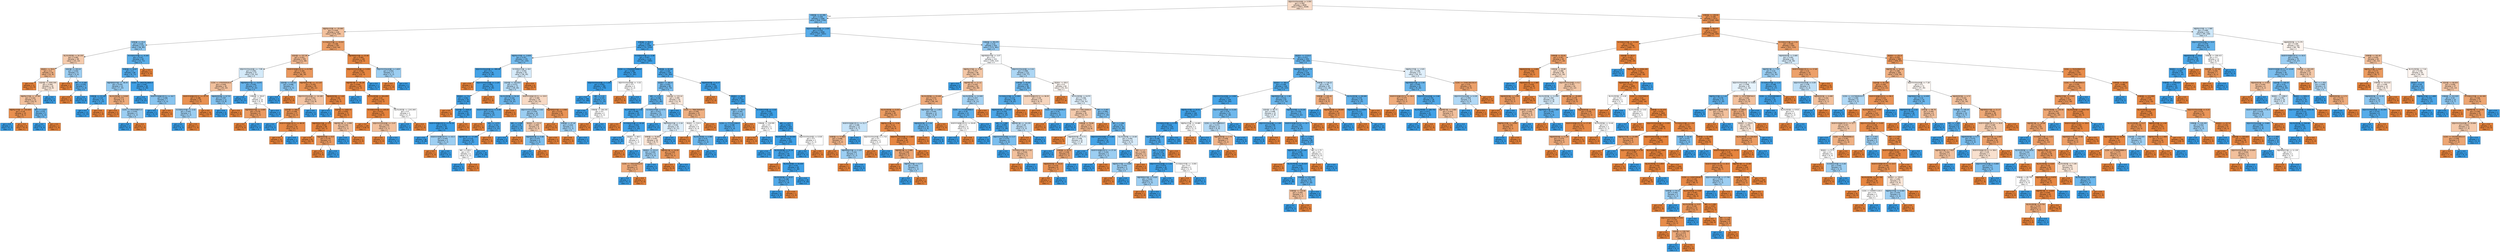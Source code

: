 digraph Tree {
node [shape=box, style="filled", color="black", fontname="helvetica"] ;
edge [fontname="helvetica"] ;
0 [label="영업이익이자보상비율 <= 3.355\ngini = 0.487\nsamples = 4839\nvalue = [2811, 2028]\nclass = [", fillcolor="#f8dcc8"] ;
1 [label="부채비율 <= 42.395\ngini = 0.356\nsamples = 2266\nvalue = [526, 1740]\nclass = 0", fillcolor="#75bbed"] ;
0 -> 1 [labeldistance=2.5, labelangle=45, headlabel="True"] ;
2 [label="매출액순이익율 <= -25.065\ngini = 0.444\nsamples = 418\nvalue = [279, 139]\nclass = [", fillcolor="#f2c09c"] ;
1 -> 2 ;
3 [label="부채비율 <= 15.4\ngini = 0.418\nsamples = 121\nvalue = [36, 85]\nclass = 0", fillcolor="#8dc7f0"] ;
2 -> 3 ;
4 [label="재고자산회전율 <= 34.155\ngini = 0.465\nsamples = 38\nvalue = [24, 14]\nclass = [", fillcolor="#f4caac"] ;
3 -> 4 ;
5 [label="종업원수 <= 50.0\ngini = 0.4\nsamples = 29\nvalue = [21, 8]\nclass = [", fillcolor="#efb184"] ;
4 -> 5 ;
6 [label="gini = 0.0\nsamples = 11\nvalue = [11, 0]\nclass = [", fillcolor="#e58139"] ;
5 -> 6 ;
7 [label="유동비율 <= 2093.595\ngini = 0.494\nsamples = 18\nvalue = [10, 8]\nclass = [", fillcolor="#fae6d7"] ;
5 -> 7 ;
8 [label="매출액순이익율 <= -47.64\ngini = 0.444\nsamples = 15\nvalue = [10, 5]\nclass = [", fillcolor="#f2c09c"] ;
7 -> 8 ;
9 [label="매출액순이익율 <= -154.655\ngini = 0.18\nsamples = 10\nvalue = [9, 1]\nclass = [", fillcolor="#e88f4f"] ;
8 -> 9 ;
10 [label="gini = 0.0\nsamples = 1\nvalue = [0, 1]\nclass = 0", fillcolor="#399de5"] ;
9 -> 10 ;
11 [label="gini = 0.0\nsamples = 9\nvalue = [9, 0]\nclass = [", fillcolor="#e58139"] ;
9 -> 11 ;
12 [label="베타 <= 1.227\ngini = 0.32\nsamples = 5\nvalue = [1, 4]\nclass = 0", fillcolor="#6ab6ec"] ;
8 -> 12 ;
13 [label="gini = 0.0\nsamples = 4\nvalue = [0, 4]\nclass = 0", fillcolor="#399de5"] ;
12 -> 13 ;
14 [label="gini = 0.0\nsamples = 1\nvalue = [1, 0]\nclass = [", fillcolor="#e58139"] ;
12 -> 14 ;
15 [label="gini = 0.0\nsamples = 3\nvalue = [0, 3]\nclass = 0", fillcolor="#399de5"] ;
7 -> 15 ;
16 [label="유동비율 <= 263.22\ngini = 0.444\nsamples = 9\nvalue = [3, 6]\nclass = 0", fillcolor="#9ccef2"] ;
4 -> 16 ;
17 [label="gini = 0.0\nsamples = 2\nvalue = [2, 0]\nclass = [", fillcolor="#e58139"] ;
16 -> 17 ;
18 [label="베타 <= 0.189\ngini = 0.245\nsamples = 7\nvalue = [1, 6]\nclass = 0", fillcolor="#5aade9"] ;
16 -> 18 ;
19 [label="gini = 0.0\nsamples = 1\nvalue = [1, 0]\nclass = [", fillcolor="#e58139"] ;
18 -> 19 ;
20 [label="gini = 0.0\nsamples = 6\nvalue = [0, 6]\nclass = 0", fillcolor="#399de5"] ;
18 -> 20 ;
21 [label="자기자본순이익율 <= -9.165\ngini = 0.247\nsamples = 83\nvalue = [12, 71]\nclass = 0", fillcolor="#5aaee9"] ;
3 -> 21 ;
22 [label="부채비율 <= 24.67\ngini = 0.2\nsamples = 80\nvalue = [9, 71]\nclass = 0", fillcolor="#52a9e8"] ;
21 -> 22 ;
23 [label="매출액영업이익율 <= -36.55\ngini = 0.434\nsamples = 22\nvalue = [7, 15]\nclass = 0", fillcolor="#95cbf1"] ;
22 -> 23 ;
24 [label="부채비율 <= 23.135\ngini = 0.133\nsamples = 14\nvalue = [1, 13]\nclass = 0", fillcolor="#48a5e7"] ;
23 -> 24 ;
25 [label="gini = 0.0\nsamples = 13\nvalue = [0, 13]\nclass = 0", fillcolor="#399de5"] ;
24 -> 25 ;
26 [label="gini = 0.0\nsamples = 1\nvalue = [1, 0]\nclass = [", fillcolor="#e58139"] ;
24 -> 26 ;
27 [label="재고자산회전율 <= 8.945\ngini = 0.375\nsamples = 8\nvalue = [6, 2]\nclass = [", fillcolor="#eeab7b"] ;
23 -> 27 ;
28 [label="gini = 0.0\nsamples = 5\nvalue = [5, 0]\nclass = [", fillcolor="#e58139"] ;
27 -> 28 ;
29 [label="인건비 <= 6044348672.0\ngini = 0.444\nsamples = 3\nvalue = [1, 2]\nclass = 0", fillcolor="#9ccef2"] ;
27 -> 29 ;
30 [label="gini = 0.0\nsamples = 2\nvalue = [0, 2]\nclass = 0", fillcolor="#399de5"] ;
29 -> 30 ;
31 [label="gini = 0.0\nsamples = 1\nvalue = [1, 0]\nclass = [", fillcolor="#e58139"] ;
29 -> 31 ;
32 [label="인건비 <= 16037913600.0\ngini = 0.067\nsamples = 58\nvalue = [2, 56]\nclass = 0", fillcolor="#40a0e6"] ;
22 -> 32 ;
33 [label="gini = 0.0\nsamples = 51\nvalue = [0, 51]\nclass = 0", fillcolor="#399de5"] ;
32 -> 33 ;
34 [label="최대주주지분율(단위:%) <= 16.7\ngini = 0.408\nsamples = 7\nvalue = [2, 5]\nclass = 0", fillcolor="#88c4ef"] ;
32 -> 34 ;
35 [label="gini = 0.0\nsamples = 5\nvalue = [0, 5]\nclass = 0", fillcolor="#399de5"] ;
34 -> 35 ;
36 [label="gini = 0.0\nsamples = 2\nvalue = [2, 0]\nclass = [", fillcolor="#e58139"] ;
34 -> 36 ;
37 [label="gini = 0.0\nsamples = 3\nvalue = [3, 0]\nclass = [", fillcolor="#e58139"] ;
21 -> 37 ;
38 [label="자기자본순이익율 <= -0.215\ngini = 0.298\nsamples = 297\nvalue = [243, 54]\nclass = [", fillcolor="#eb9d65"] ;
2 -> 38 ;
39 [label="유동비율 <= 237.39\ngini = 0.422\nsamples = 159\nvalue = [111, 48]\nclass = [", fillcolor="#f0b78f"] ;
38 -> 39 ;
40 [label="영업이익이자보상비율 <= -7.95\ngini = 0.492\nsamples = 57\nvalue = [25, 32]\nclass = 0", fillcolor="#d4eaf9"] ;
39 -> 40 ;
41 [label="인건비 <= 4792555520.0\ngini = 0.444\nsamples = 30\nvalue = [20, 10]\nclass = [", fillcolor="#f2c09c"] ;
40 -> 41 ;
42 [label="최대주주지분율(단위:%) <= 15.75\ngini = 0.188\nsamples = 19\nvalue = [17, 2]\nclass = [", fillcolor="#e89050"] ;
41 -> 42 ;
43 [label="자기자본순이익율 <= -2.42\ngini = 0.444\nsamples = 3\nvalue = [1, 2]\nclass = 0", fillcolor="#9ccef2"] ;
42 -> 43 ;
44 [label="gini = 0.0\nsamples = 2\nvalue = [0, 2]\nclass = 0", fillcolor="#399de5"] ;
43 -> 44 ;
45 [label="gini = 0.0\nsamples = 1\nvalue = [1, 0]\nclass = [", fillcolor="#e58139"] ;
43 -> 45 ;
46 [label="gini = 0.0\nsamples = 16\nvalue = [16, 0]\nclass = [", fillcolor="#e58139"] ;
42 -> 46 ;
47 [label="매출채권회전율 <= 8.715\ngini = 0.397\nsamples = 11\nvalue = [3, 8]\nclass = 0", fillcolor="#83c2ef"] ;
41 -> 47 ;
48 [label="gini = 0.0\nsamples = 8\nvalue = [0, 8]\nclass = 0", fillcolor="#399de5"] ;
47 -> 48 ;
49 [label="gini = 0.0\nsamples = 3\nvalue = [3, 0]\nclass = [", fillcolor="#e58139"] ;
47 -> 49 ;
50 [label="매출액영업이익율 <= -0.675\ngini = 0.302\nsamples = 27\nvalue = [5, 22]\nclass = 0", fillcolor="#66b3eb"] ;
40 -> 50 ;
51 [label="gini = 0.0\nsamples = 17\nvalue = [0, 17]\nclass = 0", fillcolor="#399de5"] ;
50 -> 51 ;
52 [label="부채비율 <= 38.67\ngini = 0.5\nsamples = 10\nvalue = [5, 5]\nclass = [", fillcolor="#ffffff"] ;
50 -> 52 ;
53 [label="매출액영업이익율 <= 3.405\ngini = 0.278\nsamples = 6\nvalue = [5, 1]\nclass = [", fillcolor="#ea9a61"] ;
52 -> 53 ;
54 [label="gini = 0.0\nsamples = 5\nvalue = [5, 0]\nclass = [", fillcolor="#e58139"] ;
53 -> 54 ;
55 [label="gini = 0.0\nsamples = 1\nvalue = [0, 1]\nclass = 0", fillcolor="#399de5"] ;
53 -> 55 ;
56 [label="gini = 0.0\nsamples = 4\nvalue = [0, 4]\nclass = 0", fillcolor="#399de5"] ;
52 -> 56 ;
57 [label="최대주주지분율(단위:%) <= 8.705\ngini = 0.265\nsamples = 102\nvalue = [86, 16]\nclass = [", fillcolor="#ea985e"] ;
39 -> 57 ;
58 [label="유동비율 <= 570.02\ngini = 0.408\nsamples = 7\nvalue = [2, 5]\nclass = 0", fillcolor="#88c4ef"] ;
57 -> 58 ;
59 [label="gini = 0.0\nsamples = 5\nvalue = [0, 5]\nclass = 0", fillcolor="#399de5"] ;
58 -> 59 ;
60 [label="gini = 0.0\nsamples = 2\nvalue = [2, 0]\nclass = [", fillcolor="#e58139"] ;
58 -> 60 ;
61 [label="매출액영업이익율 <= -12.115\ngini = 0.205\nsamples = 95\nvalue = [84, 11]\nclass = [", fillcolor="#e89253"] ;
57 -> 61 ;
62 [label="영업이익이자보상비율 <= -14.185\ngini = 0.454\nsamples = 23\nvalue = [15, 8]\nclass = [", fillcolor="#f3c4a3"] ;
61 -> 62 ;
63 [label="유동비율 <= 306.2\ngini = 0.208\nsamples = 17\nvalue = [15, 2]\nclass = [", fillcolor="#e89253"] ;
62 -> 63 ;
64 [label="gini = 0.0\nsamples = 1\nvalue = [0, 1]\nclass = 0", fillcolor="#399de5"] ;
63 -> 64 ;
65 [label="최대주주지분율(단위:%) <= 48.35\ngini = 0.117\nsamples = 16\nvalue = [15, 1]\nclass = [", fillcolor="#e78946"] ;
63 -> 65 ;
66 [label="gini = 0.0\nsamples = 15\nvalue = [15, 0]\nclass = [", fillcolor="#e58139"] ;
65 -> 66 ;
67 [label="gini = 0.0\nsamples = 1\nvalue = [0, 1]\nclass = 0", fillcolor="#399de5"] ;
65 -> 67 ;
68 [label="gini = 0.0\nsamples = 6\nvalue = [0, 6]\nclass = 0", fillcolor="#399de5"] ;
62 -> 68 ;
69 [label="매출채권회전율 <= 1.63\ngini = 0.08\nsamples = 72\nvalue = [69, 3]\nclass = [", fillcolor="#e68642"] ;
61 -> 69 ;
70 [label="gini = 0.0\nsamples = 1\nvalue = [0, 1]\nclass = 0", fillcolor="#399de5"] ;
69 -> 70 ;
71 [label="유동비율 <= 1400.71\ngini = 0.055\nsamples = 71\nvalue = [69, 2]\nclass = [", fillcolor="#e6853f"] ;
69 -> 71 ;
72 [label="매출액영업이익율 <= 2.0\ngini = 0.029\nsamples = 68\nvalue = [67, 1]\nclass = [", fillcolor="#e5833c"] ;
71 -> 72 ;
73 [label="gini = 0.0\nsamples = 62\nvalue = [62, 0]\nclass = [", fillcolor="#e58139"] ;
72 -> 73 ;
74 [label="매출채권회전율 <= 6.5\ngini = 0.278\nsamples = 6\nvalue = [5, 1]\nclass = [", fillcolor="#ea9a61"] ;
72 -> 74 ;
75 [label="gini = 0.0\nsamples = 5\nvalue = [5, 0]\nclass = [", fillcolor="#e58139"] ;
74 -> 75 ;
76 [label="gini = 0.0\nsamples = 1\nvalue = [0, 1]\nclass = 0", fillcolor="#399de5"] ;
74 -> 76 ;
77 [label="매출액증가율 <= -4.995\ngini = 0.444\nsamples = 3\nvalue = [2, 1]\nclass = [", fillcolor="#f2c09c"] ;
71 -> 77 ;
78 [label="gini = 0.0\nsamples = 1\nvalue = [0, 1]\nclass = 0", fillcolor="#399de5"] ;
77 -> 78 ;
79 [label="gini = 0.0\nsamples = 2\nvalue = [2, 0]\nclass = [", fillcolor="#e58139"] ;
77 -> 79 ;
80 [label="매출액영업이익율 <= 15.46\ngini = 0.083\nsamples = 138\nvalue = [132, 6]\nclass = [", fillcolor="#e68742"] ;
38 -> 80 ;
81 [label="영업이익이자보상비율 <= 3.255\ngini = 0.058\nsamples = 135\nvalue = [131, 4]\nclass = [", fillcolor="#e6853f"] ;
80 -> 81 ;
82 [label="매출액증가율 <= -81.28\ngini = 0.044\nsamples = 134\nvalue = [131, 3]\nclass = [", fillcolor="#e6843e"] ;
81 -> 82 ;
83 [label="gini = 0.0\nsamples = 1\nvalue = [0, 1]\nclass = 0", fillcolor="#399de5"] ;
82 -> 83 ;
84 [label="재고자산회전율 <= 654.855\ngini = 0.03\nsamples = 133\nvalue = [131, 2]\nclass = [", fillcolor="#e5833c"] ;
82 -> 84 ;
85 [label="자기자본순이익율 <= 140.25\ngini = 0.015\nsamples = 131\nvalue = [130, 1]\nclass = [", fillcolor="#e5823b"] ;
84 -> 85 ;
86 [label="gini = 0.0\nsamples = 128\nvalue = [128, 0]\nclass = [", fillcolor="#e58139"] ;
85 -> 86 ;
87 [label="영업이익이자보상비율 <= -2.47\ngini = 0.444\nsamples = 3\nvalue = [2, 1]\nclass = [", fillcolor="#f2c09c"] ;
85 -> 87 ;
88 [label="gini = 0.0\nsamples = 2\nvalue = [2, 0]\nclass = [", fillcolor="#e58139"] ;
87 -> 88 ;
89 [label="gini = 0.0\nsamples = 1\nvalue = [0, 1]\nclass = 0", fillcolor="#399de5"] ;
87 -> 89 ;
90 [label="재고자산회전율 <= 1241.845\ngini = 0.5\nsamples = 2\nvalue = [1, 1]\nclass = [", fillcolor="#ffffff"] ;
84 -> 90 ;
91 [label="gini = 0.0\nsamples = 1\nvalue = [0, 1]\nclass = 0", fillcolor="#399de5"] ;
90 -> 91 ;
92 [label="gini = 0.0\nsamples = 1\nvalue = [1, 0]\nclass = [", fillcolor="#e58139"] ;
90 -> 92 ;
93 [label="gini = 0.0\nsamples = 1\nvalue = [0, 1]\nclass = 0", fillcolor="#399de5"] ;
81 -> 93 ;
94 [label="영업이익이자보상비율 <= 1.625\ngini = 0.444\nsamples = 3\nvalue = [1, 2]\nclass = 0", fillcolor="#9ccef2"] ;
80 -> 94 ;
95 [label="gini = 0.0\nsamples = 1\nvalue = [1, 0]\nclass = [", fillcolor="#e58139"] ;
94 -> 95 ;
96 [label="gini = 0.0\nsamples = 2\nvalue = [0, 2]\nclass = 0", fillcolor="#399de5"] ;
94 -> 96 ;
97 [label="영업이익이자보상비율 <= 1.435\ngini = 0.232\nsamples = 1848\nvalue = [247, 1601]\nclass = 0", fillcolor="#58ace9"] ;
1 -> 97 ;
98 [label="부채비율 <= 59.3\ngini = 0.108\nsamples = 1294\nvalue = [74, 1220]\nclass = 0", fillcolor="#45a3e7"] ;
97 -> 98 ;
99 [label="매출액순이익율 <= -3.835\ngini = 0.357\nsamples = 176\nvalue = [41, 135]\nclass = 0", fillcolor="#75bbed"] ;
98 -> 99 ;
100 [label="영업이익이자보상비율 <= -995.68\ngini = 0.1\nsamples = 95\nvalue = [5, 90]\nclass = 0", fillcolor="#44a2e6"] ;
99 -> 100 ;
101 [label="gini = 0.0\nsamples = 1\nvalue = [1, 0]\nclass = [", fillcolor="#e58139"] ;
100 -> 101 ;
102 [label="영업이익이자보상비율 <= 1.125\ngini = 0.081\nsamples = 94\nvalue = [4, 90]\nclass = 0", fillcolor="#42a1e6"] ;
100 -> 102 ;
103 [label="종업원수 <= 7.5\ngini = 0.062\nsamples = 93\nvalue = [3, 90]\nclass = 0", fillcolor="#40a0e6"] ;
102 -> 103 ;
104 [label="gini = 0.0\nsamples = 1\nvalue = [1, 0]\nclass = [", fillcolor="#e58139"] ;
103 -> 104 ;
105 [label="유동비율 <= 1605.6\ngini = 0.043\nsamples = 92\nvalue = [2, 90]\nclass = 0", fillcolor="#3d9fe6"] ;
103 -> 105 ;
106 [label="최대주주지분율(단위:%) <= 41.15\ngini = 0.022\nsamples = 91\nvalue = [1, 90]\nclass = 0", fillcolor="#3b9ee5"] ;
105 -> 106 ;
107 [label="gini = 0.0\nsamples = 88\nvalue = [0, 88]\nclass = 0", fillcolor="#399de5"] ;
106 -> 107 ;
108 [label="최대주주지분율(단위:%) <= 43.3\ngini = 0.444\nsamples = 3\nvalue = [1, 2]\nclass = 0", fillcolor="#9ccef2"] ;
106 -> 108 ;
109 [label="gini = 0.0\nsamples = 1\nvalue = [1, 0]\nclass = [", fillcolor="#e58139"] ;
108 -> 109 ;
110 [label="gini = 0.0\nsamples = 2\nvalue = [0, 2]\nclass = 0", fillcolor="#399de5"] ;
108 -> 110 ;
111 [label="gini = 0.0\nsamples = 1\nvalue = [1, 0]\nclass = [", fillcolor="#e58139"] ;
105 -> 111 ;
112 [label="gini = 0.0\nsamples = 1\nvalue = [1, 0]\nclass = [", fillcolor="#e58139"] ;
102 -> 112 ;
113 [label="자기자본순이익율 <= 8.0\ngini = 0.494\nsamples = 81\nvalue = [36, 45]\nclass = 0", fillcolor="#d7ebfa"] ;
99 -> 113 ;
114 [label="유동비율 <= 163.815\ngini = 0.473\nsamples = 73\nvalue = [28, 45]\nclass = 0", fillcolor="#b4daf5"] ;
113 -> 114 ;
115 [label="재고자산회전율 <= 54.16\ngini = 0.326\nsamples = 39\nvalue = [8, 31]\nclass = 0", fillcolor="#6cb6ec"] ;
114 -> 115 ;
116 [label="최대주주지분율(단위:%) <= 6.08\ngini = 0.202\nsamples = 35\nvalue = [4, 31]\nclass = 0", fillcolor="#53aae8"] ;
115 -> 116 ;
117 [label="gini = 0.0\nsamples = 1\nvalue = [1, 0]\nclass = [", fillcolor="#e58139"] ;
116 -> 117 ;
118 [label="베타 <= 1.673\ngini = 0.161\nsamples = 34\nvalue = [3, 31]\nclass = 0", fillcolor="#4ca6e8"] ;
116 -> 118 ;
119 [label="매출액증가율 <= -17.265\ngini = 0.114\nsamples = 33\nvalue = [2, 31]\nclass = 0", fillcolor="#46a3e7"] ;
118 -> 119 ;
120 [label="베타 <= 0.811\ngini = 0.5\nsamples = 4\nvalue = [2, 2]\nclass = [", fillcolor="#ffffff"] ;
119 -> 120 ;
121 [label="gini = 0.0\nsamples = 2\nvalue = [0, 2]\nclass = 0", fillcolor="#399de5"] ;
120 -> 121 ;
122 [label="gini = 0.0\nsamples = 2\nvalue = [2, 0]\nclass = [", fillcolor="#e58139"] ;
120 -> 122 ;
123 [label="gini = 0.0\nsamples = 29\nvalue = [0, 29]\nclass = 0", fillcolor="#399de5"] ;
119 -> 123 ;
124 [label="gini = 0.0\nsamples = 1\nvalue = [1, 0]\nclass = [", fillcolor="#e58139"] ;
118 -> 124 ;
125 [label="gini = 0.0\nsamples = 4\nvalue = [4, 0]\nclass = [", fillcolor="#e58139"] ;
115 -> 125 ;
126 [label="최대주주지분율(단위:%) <= 19.9\ngini = 0.484\nsamples = 34\nvalue = [20, 14]\nclass = [", fillcolor="#f7d9c4"] ;
114 -> 126 ;
127 [label="영업이익이자보상비율 <= 0.62\ngini = 0.444\nsamples = 18\nvalue = [6, 12]\nclass = 0", fillcolor="#9ccef2"] ;
126 -> 127 ;
128 [label="베타 <= 1.358\ngini = 0.18\nsamples = 10\nvalue = [1, 9]\nclass = 0", fillcolor="#4fa8e8"] ;
127 -> 128 ;
129 [label="gini = 0.0\nsamples = 9\nvalue = [0, 9]\nclass = 0", fillcolor="#399de5"] ;
128 -> 129 ;
130 [label="gini = 0.0\nsamples = 1\nvalue = [1, 0]\nclass = [", fillcolor="#e58139"] ;
128 -> 130 ;
131 [label="종업원수 <= 212.5\ngini = 0.469\nsamples = 8\nvalue = [5, 3]\nclass = [", fillcolor="#f5cdb0"] ;
127 -> 131 ;
132 [label="매출채권회전율 <= 5.06\ngini = 0.375\nsamples = 4\nvalue = [1, 3]\nclass = 0", fillcolor="#7bbeee"] ;
131 -> 132 ;
133 [label="gini = 0.0\nsamples = 3\nvalue = [0, 3]\nclass = 0", fillcolor="#399de5"] ;
132 -> 133 ;
134 [label="gini = 0.0\nsamples = 1\nvalue = [1, 0]\nclass = [", fillcolor="#e58139"] ;
132 -> 134 ;
135 [label="gini = 0.0\nsamples = 4\nvalue = [4, 0]\nclass = [", fillcolor="#e58139"] ;
131 -> 135 ;
136 [label="매출액영업이익율 <= 4.965\ngini = 0.219\nsamples = 16\nvalue = [14, 2]\nclass = [", fillcolor="#e99355"] ;
126 -> 136 ;
137 [label="gini = 0.0\nsamples = 13\nvalue = [13, 0]\nclass = [", fillcolor="#e58139"] ;
136 -> 137 ;
138 [label="부채비율 <= 47.18\ngini = 0.444\nsamples = 3\nvalue = [1, 2]\nclass = 0", fillcolor="#9ccef2"] ;
136 -> 138 ;
139 [label="gini = 0.0\nsamples = 1\nvalue = [1, 0]\nclass = [", fillcolor="#e58139"] ;
138 -> 139 ;
140 [label="gini = 0.0\nsamples = 2\nvalue = [0, 2]\nclass = 0", fillcolor="#399de5"] ;
138 -> 140 ;
141 [label="gini = 0.0\nsamples = 8\nvalue = [8, 0]\nclass = [", fillcolor="#e58139"] ;
113 -> 141 ;
142 [label="자기자본순이익율 <= -2.38\ngini = 0.057\nsamples = 1118\nvalue = [33, 1085]\nclass = 0", fillcolor="#3fa0e6"] ;
98 -> 142 ;
143 [label="인건비 <= 1704999976960.0\ngini = 0.008\nsamples = 784\nvalue = [3, 781]\nclass = 0", fillcolor="#3a9de5"] ;
142 -> 143 ;
144 [label="영업이익이자보상비율 <= 1.245\ngini = 0.003\nsamples = 780\nvalue = [1, 779]\nclass = 0", fillcolor="#399de5"] ;
143 -> 144 ;
145 [label="gini = 0.0\nsamples = 766\nvalue = [0, 766]\nclass = 0", fillcolor="#399de5"] ;
144 -> 145 ;
146 [label="베타 <= 1.22\ngini = 0.133\nsamples = 14\nvalue = [1, 13]\nclass = 0", fillcolor="#48a5e7"] ;
144 -> 146 ;
147 [label="gini = 0.0\nsamples = 12\nvalue = [0, 12]\nclass = 0", fillcolor="#399de5"] ;
146 -> 147 ;
148 [label="부채비율 <= 106.335\ngini = 0.5\nsamples = 2\nvalue = [1, 1]\nclass = [", fillcolor="#ffffff"] ;
146 -> 148 ;
149 [label="gini = 0.0\nsamples = 1\nvalue = [1, 0]\nclass = [", fillcolor="#e58139"] ;
148 -> 149 ;
150 [label="gini = 0.0\nsamples = 1\nvalue = [0, 1]\nclass = 0", fillcolor="#399de5"] ;
148 -> 150 ;
151 [label="영업이익이자보상비율 <= -3.32\ngini = 0.5\nsamples = 4\nvalue = [2, 2]\nclass = [", fillcolor="#ffffff"] ;
143 -> 151 ;
152 [label="gini = 0.0\nsamples = 2\nvalue = [2, 0]\nclass = [", fillcolor="#e58139"] ;
151 -> 152 ;
153 [label="gini = 0.0\nsamples = 2\nvalue = [0, 2]\nclass = 0", fillcolor="#399de5"] ;
151 -> 153 ;
154 [label="부채비율 <= 82.69\ngini = 0.164\nsamples = 334\nvalue = [30, 304]\nclass = 0", fillcolor="#4da7e8"] ;
142 -> 154 ;
155 [label="종업원수 <= 391.5\ngini = 0.353\nsamples = 96\nvalue = [22, 74]\nclass = 0", fillcolor="#74baed"] ;
154 -> 155 ;
156 [label="베타 <= 1.012\ngini = 0.248\nsamples = 76\nvalue = [11, 65]\nclass = 0", fillcolor="#5baee9"] ;
155 -> 156 ;
157 [label="재고자산회전율 <= 2.04\ngini = 0.085\nsamples = 45\nvalue = [2, 43]\nclass = 0", fillcolor="#42a2e6"] ;
156 -> 157 ;
158 [label="gini = 0.0\nsamples = 1\nvalue = [1, 0]\nclass = [", fillcolor="#e58139"] ;
157 -> 158 ;
159 [label="자기자본순이익율 <= 10.18\ngini = 0.044\nsamples = 44\nvalue = [1, 43]\nclass = 0", fillcolor="#3e9fe6"] ;
157 -> 159 ;
160 [label="gini = 0.0\nsamples = 42\nvalue = [0, 42]\nclass = 0", fillcolor="#399de5"] ;
159 -> 160 ;
161 [label="종업원수 <= 68.5\ngini = 0.5\nsamples = 2\nvalue = [1, 1]\nclass = [", fillcolor="#ffffff"] ;
159 -> 161 ;
162 [label="gini = 0.0\nsamples = 1\nvalue = [1, 0]\nclass = [", fillcolor="#e58139"] ;
161 -> 162 ;
163 [label="gini = 0.0\nsamples = 1\nvalue = [0, 1]\nclass = 0", fillcolor="#399de5"] ;
161 -> 163 ;
164 [label="자기자본순이익율 <= 0.71\ngini = 0.412\nsamples = 31\nvalue = [9, 22]\nclass = 0", fillcolor="#8ac5f0"] ;
156 -> 164 ;
165 [label="gini = 0.0\nsamples = 11\nvalue = [0, 11]\nclass = 0", fillcolor="#399de5"] ;
164 -> 165 ;
166 [label="매출액영업이익율 <= 2.16\ngini = 0.495\nsamples = 20\nvalue = [9, 11]\nclass = 0", fillcolor="#dbedfa"] ;
164 -> 166 ;
167 [label="부채비율 <= 76.855\ngini = 0.492\nsamples = 16\nvalue = [9, 7]\nclass = [", fillcolor="#f9e3d3"] ;
166 -> 167 ;
168 [label="종업원수 <= 221.0\ngini = 0.444\nsamples = 9\nvalue = [3, 6]\nclass = 0", fillcolor="#9ccef2"] ;
167 -> 168 ;
169 [label="인건비 <= 3262320512.0\ngini = 0.375\nsamples = 4\nvalue = [3, 1]\nclass = [", fillcolor="#eeab7b"] ;
168 -> 169 ;
170 [label="gini = 0.0\nsamples = 1\nvalue = [0, 1]\nclass = 0", fillcolor="#399de5"] ;
169 -> 170 ;
171 [label="gini = 0.0\nsamples = 3\nvalue = [3, 0]\nclass = [", fillcolor="#e58139"] ;
169 -> 171 ;
172 [label="gini = 0.0\nsamples = 5\nvalue = [0, 5]\nclass = 0", fillcolor="#399de5"] ;
168 -> 172 ;
173 [label="매출액증가율 <= 24.55\ngini = 0.245\nsamples = 7\nvalue = [6, 1]\nclass = [", fillcolor="#e9965a"] ;
167 -> 173 ;
174 [label="gini = 0.0\nsamples = 6\nvalue = [6, 0]\nclass = [", fillcolor="#e58139"] ;
173 -> 174 ;
175 [label="gini = 0.0\nsamples = 1\nvalue = [0, 1]\nclass = 0", fillcolor="#399de5"] ;
173 -> 175 ;
176 [label="gini = 0.0\nsamples = 4\nvalue = [0, 4]\nclass = 0", fillcolor="#399de5"] ;
166 -> 176 ;
177 [label="유동비율 <= 115.14\ngini = 0.495\nsamples = 20\nvalue = [11, 9]\nclass = [", fillcolor="#fae8db"] ;
155 -> 177 ;
178 [label="gini = 0.0\nsamples = 5\nvalue = [0, 5]\nclass = 0", fillcolor="#399de5"] ;
177 -> 178 ;
179 [label="인건비 <= 7866780928.0\ngini = 0.391\nsamples = 15\nvalue = [11, 4]\nclass = [", fillcolor="#eeaf81"] ;
177 -> 179 ;
180 [label="종업원수 <= 510.5\ngini = 0.5\nsamples = 8\nvalue = [4, 4]\nclass = [", fillcolor="#ffffff"] ;
179 -> 180 ;
181 [label="gini = 0.0\nsamples = 3\nvalue = [3, 0]\nclass = [", fillcolor="#e58139"] ;
180 -> 181 ;
182 [label="재고자산회전율 <= 4.385\ngini = 0.32\nsamples = 5\nvalue = [1, 4]\nclass = 0", fillcolor="#6ab6ec"] ;
180 -> 182 ;
183 [label="gini = 0.0\nsamples = 1\nvalue = [1, 0]\nclass = [", fillcolor="#e58139"] ;
182 -> 183 ;
184 [label="gini = 0.0\nsamples = 4\nvalue = [0, 4]\nclass = 0", fillcolor="#399de5"] ;
182 -> 184 ;
185 [label="gini = 0.0\nsamples = 7\nvalue = [7, 0]\nclass = [", fillcolor="#e58139"] ;
179 -> 185 ;
186 [label="매출채권회전율 <= 0.17\ngini = 0.065\nsamples = 238\nvalue = [8, 230]\nclass = 0", fillcolor="#40a0e6"] ;
154 -> 186 ;
187 [label="gini = 0.0\nsamples = 1\nvalue = [1, 0]\nclass = [", fillcolor="#e58139"] ;
186 -> 187 ;
188 [label="종업원수 <= 58.5\ngini = 0.057\nsamples = 237\nvalue = [7, 230]\nclass = 0", fillcolor="#3fa0e6"] ;
186 -> 188 ;
189 [label="종업원수 <= 55.5\ngini = 0.397\nsamples = 11\nvalue = [3, 8]\nclass = 0", fillcolor="#83c2ef"] ;
188 -> 189 ;
190 [label="인건비 <= 7771371264.0\ngini = 0.198\nsamples = 9\nvalue = [1, 8]\nclass = 0", fillcolor="#52a9e8"] ;
189 -> 190 ;
191 [label="gini = 0.0\nsamples = 8\nvalue = [0, 8]\nclass = 0", fillcolor="#399de5"] ;
190 -> 191 ;
192 [label="gini = 0.0\nsamples = 1\nvalue = [1, 0]\nclass = [", fillcolor="#e58139"] ;
190 -> 192 ;
193 [label="gini = 0.0\nsamples = 2\nvalue = [2, 0]\nclass = [", fillcolor="#e58139"] ;
189 -> 193 ;
194 [label="자기자본순이익율 <= -2.32\ngini = 0.035\nsamples = 226\nvalue = [4, 222]\nclass = 0", fillcolor="#3d9fe5"] ;
188 -> 194 ;
195 [label="부채비율 <= 118.595\ngini = 0.5\nsamples = 2\nvalue = [1, 1]\nclass = [", fillcolor="#ffffff"] ;
194 -> 195 ;
196 [label="gini = 0.0\nsamples = 1\nvalue = [1, 0]\nclass = [", fillcolor="#e58139"] ;
195 -> 196 ;
197 [label="gini = 0.0\nsamples = 1\nvalue = [0, 1]\nclass = 0", fillcolor="#399de5"] ;
195 -> 197 ;
198 [label="베타 <= 1.677\ngini = 0.026\nsamples = 224\nvalue = [3, 221]\nclass = 0", fillcolor="#3c9ee5"] ;
194 -> 198 ;
199 [label="재고자산회전율 <= 20.555\ngini = 0.018\nsamples = 222\nvalue = [2, 220]\nclass = 0", fillcolor="#3b9ee5"] ;
198 -> 199 ;
200 [label="gini = 0.0\nsamples = 172\nvalue = [0, 172]\nclass = 0", fillcolor="#399de5"] ;
199 -> 200 ;
201 [label="재고자산회전율 <= 21.34\ngini = 0.077\nsamples = 50\nvalue = [2, 48]\nclass = 0", fillcolor="#41a1e6"] ;
199 -> 201 ;
202 [label="gini = 0.0\nsamples = 1\nvalue = [1, 0]\nclass = [", fillcolor="#e58139"] ;
201 -> 202 ;
203 [label="재고자산회전율 <= 25.035\ngini = 0.04\nsamples = 49\nvalue = [1, 48]\nclass = 0", fillcolor="#3d9fe6"] ;
201 -> 203 ;
204 [label="재고자산회전율 <= 24.57\ngini = 0.198\nsamples = 9\nvalue = [1, 8]\nclass = 0", fillcolor="#52a9e8"] ;
203 -> 204 ;
205 [label="gini = 0.0\nsamples = 8\nvalue = [0, 8]\nclass = 0", fillcolor="#399de5"] ;
204 -> 205 ;
206 [label="gini = 0.0\nsamples = 1\nvalue = [1, 0]\nclass = [", fillcolor="#e58139"] ;
204 -> 206 ;
207 [label="gini = 0.0\nsamples = 40\nvalue = [0, 40]\nclass = 0", fillcolor="#399de5"] ;
203 -> 207 ;
208 [label="영업이익이자보상비율 <= 0.535\ngini = 0.5\nsamples = 2\nvalue = [1, 1]\nclass = [", fillcolor="#ffffff"] ;
198 -> 208 ;
209 [label="gini = 0.0\nsamples = 1\nvalue = [0, 1]\nclass = 0", fillcolor="#399de5"] ;
208 -> 209 ;
210 [label="gini = 0.0\nsamples = 1\nvalue = [1, 0]\nclass = [", fillcolor="#e58139"] ;
208 -> 210 ;
211 [label="부채비율 <= 98.475\ngini = 0.43\nsamples = 554\nvalue = [173, 381]\nclass = 0", fillcolor="#93c9f1"] ;
97 -> 211 ;
212 [label="매출액영업이익율 <= 3.07\ngini = 0.5\nsamples = 221\nvalue = [109, 112]\nclass = 0", fillcolor="#fafcfe"] ;
211 -> 212 ;
213 [label="매출액순이익율 <= -2.33\ngini = 0.457\nsamples = 99\nvalue = [64, 35]\nclass = [", fillcolor="#f3c6a5"] ;
212 -> 213 ;
214 [label="gini = 0.0\nsamples = 5\nvalue = [0, 5]\nclass = 0", fillcolor="#399de5"] ;
213 -> 214 ;
215 [label="매출액증가율 <= 11.11\ngini = 0.435\nsamples = 94\nvalue = [64, 30]\nclass = [", fillcolor="#f1bc96"] ;
213 -> 215 ;
216 [label="재고자산회전율 <= 23.445\ngini = 0.372\nsamples = 77\nvalue = [58, 19]\nclass = [", fillcolor="#eeaa7a"] ;
215 -> 216 ;
217 [label="재고자산회전율 <= 4.415\ngini = 0.281\nsamples = 65\nvalue = [54, 11]\nclass = [", fillcolor="#ea9b61"] ;
216 -> 217 ;
218 [label="최대주주지분율(단위:%) <= 21.7\ngini = 0.486\nsamples = 12\nvalue = [5, 7]\nclass = 0", fillcolor="#c6e3f8"] ;
217 -> 218 ;
219 [label="부채비율 <= 77.865\ngini = 0.408\nsamples = 7\nvalue = [5, 2]\nclass = [", fillcolor="#efb388"] ;
218 -> 219 ;
220 [label="gini = 0.0\nsamples = 4\nvalue = [4, 0]\nclass = [", fillcolor="#e58139"] ;
219 -> 220 ;
221 [label="매출액영업이익율 <= 2.125\ngini = 0.444\nsamples = 3\nvalue = [1, 2]\nclass = 0", fillcolor="#9ccef2"] ;
219 -> 221 ;
222 [label="gini = 0.0\nsamples = 1\nvalue = [1, 0]\nclass = [", fillcolor="#e58139"] ;
221 -> 222 ;
223 [label="gini = 0.0\nsamples = 2\nvalue = [0, 2]\nclass = 0", fillcolor="#399de5"] ;
221 -> 223 ;
224 [label="gini = 0.0\nsamples = 5\nvalue = [0, 5]\nclass = 0", fillcolor="#399de5"] ;
218 -> 224 ;
225 [label="매출액순이익율 <= -0.56\ngini = 0.14\nsamples = 53\nvalue = [49, 4]\nclass = [", fillcolor="#e78b49"] ;
217 -> 225 ;
226 [label="영업이익이자보상비율 <= 1.715\ngini = 0.5\nsamples = 4\nvalue = [2, 2]\nclass = [", fillcolor="#ffffff"] ;
225 -> 226 ;
227 [label="gini = 0.0\nsamples = 2\nvalue = [2, 0]\nclass = [", fillcolor="#e58139"] ;
226 -> 227 ;
228 [label="gini = 0.0\nsamples = 2\nvalue = [0, 2]\nclass = 0", fillcolor="#399de5"] ;
226 -> 228 ;
229 [label="영업이익이자보상비율 <= 1.665\ngini = 0.078\nsamples = 49\nvalue = [47, 2]\nclass = [", fillcolor="#e68641"] ;
225 -> 229 ;
230 [label="매출액증가율 <= 2.085\ngini = 0.346\nsamples = 9\nvalue = [7, 2]\nclass = [", fillcolor="#eca572"] ;
229 -> 230 ;
231 [label="gini = 0.0\nsamples = 6\nvalue = [6, 0]\nclass = [", fillcolor="#e58139"] ;
230 -> 231 ;
232 [label="매출액순이익율 <= 0.77\ngini = 0.444\nsamples = 3\nvalue = [1, 2]\nclass = 0", fillcolor="#9ccef2"] ;
230 -> 232 ;
233 [label="gini = 0.0\nsamples = 2\nvalue = [0, 2]\nclass = 0", fillcolor="#399de5"] ;
232 -> 233 ;
234 [label="gini = 0.0\nsamples = 1\nvalue = [1, 0]\nclass = [", fillcolor="#e58139"] ;
232 -> 234 ;
235 [label="gini = 0.0\nsamples = 40\nvalue = [40, 0]\nclass = [", fillcolor="#e58139"] ;
229 -> 235 ;
236 [label="매출액영업이익율 <= 2.455\ngini = 0.444\nsamples = 12\nvalue = [4, 8]\nclass = 0", fillcolor="#9ccef2"] ;
216 -> 236 ;
237 [label="매출채권회전율 <= 2.34\ngini = 0.32\nsamples = 10\nvalue = [2, 8]\nclass = 0", fillcolor="#6ab6ec"] ;
236 -> 237 ;
238 [label="gini = 0.0\nsamples = 2\nvalue = [2, 0]\nclass = [", fillcolor="#e58139"] ;
237 -> 238 ;
239 [label="gini = 0.0\nsamples = 8\nvalue = [0, 8]\nclass = 0", fillcolor="#399de5"] ;
237 -> 239 ;
240 [label="gini = 0.0\nsamples = 2\nvalue = [2, 0]\nclass = [", fillcolor="#e58139"] ;
236 -> 240 ;
241 [label="재고자산회전율 <= 12.505\ngini = 0.457\nsamples = 17\nvalue = [6, 11]\nclass = 0", fillcolor="#a5d2f3"] ;
215 -> 241 ;
242 [label="인건비 <= 1713403968.0\ngini = 0.26\nsamples = 13\nvalue = [2, 11]\nclass = 0", fillcolor="#5dafea"] ;
241 -> 242 ;
243 [label="최대주주지분율(단위:%) <= 26.65\ngini = 0.5\nsamples = 4\nvalue = [2, 2]\nclass = [", fillcolor="#ffffff"] ;
242 -> 243 ;
244 [label="gini = 0.0\nsamples = 2\nvalue = [0, 2]\nclass = 0", fillcolor="#399de5"] ;
243 -> 244 ;
245 [label="gini = 0.0\nsamples = 2\nvalue = [2, 0]\nclass = [", fillcolor="#e58139"] ;
243 -> 245 ;
246 [label="gini = 0.0\nsamples = 9\nvalue = [0, 9]\nclass = 0", fillcolor="#399de5"] ;
242 -> 246 ;
247 [label="gini = 0.0\nsamples = 4\nvalue = [4, 0]\nclass = [", fillcolor="#e58139"] ;
241 -> 247 ;
248 [label="영업이익이자보상비율 <= 2.41\ngini = 0.466\nsamples = 122\nvalue = [45, 77]\nclass = 0", fillcolor="#add6f4"] ;
212 -> 248 ;
249 [label="부채비율 <= 93.95\ngini = 0.328\nsamples = 58\nvalue = [12, 46]\nclass = 0", fillcolor="#6db7ec"] ;
248 -> 249 ;
250 [label="자기자본순이익율 <= 11.955\ngini = 0.219\nsamples = 48\nvalue = [6, 42]\nclass = 0", fillcolor="#55abe9"] ;
249 -> 250 ;
251 [label="매출채권회전율 <= 28.025\ngini = 0.159\nsamples = 46\nvalue = [4, 42]\nclass = 0", fillcolor="#4ca6e7"] ;
250 -> 251 ;
252 [label="베타 <= 1.268\ngini = 0.093\nsamples = 41\nvalue = [2, 39]\nclass = 0", fillcolor="#43a2e6"] ;
251 -> 252 ;
253 [label="gini = 0.0\nsamples = 33\nvalue = [0, 33]\nclass = 0", fillcolor="#399de5"] ;
252 -> 253 ;
254 [label="영업이익이자보상비율 <= 2.17\ngini = 0.375\nsamples = 8\nvalue = [2, 6]\nclass = 0", fillcolor="#7bbeee"] ;
252 -> 254 ;
255 [label="gini = 0.0\nsamples = 5\nvalue = [0, 5]\nclass = 0", fillcolor="#399de5"] ;
254 -> 255 ;
256 [label="자기자본순이익율 <= 3.32\ngini = 0.444\nsamples = 3\nvalue = [2, 1]\nclass = [", fillcolor="#f2c09c"] ;
254 -> 256 ;
257 [label="gini = 0.0\nsamples = 2\nvalue = [2, 0]\nclass = [", fillcolor="#e58139"] ;
256 -> 257 ;
258 [label="gini = 0.0\nsamples = 1\nvalue = [0, 1]\nclass = 0", fillcolor="#399de5"] ;
256 -> 258 ;
259 [label="매출액증가율 <= -10.235\ngini = 0.48\nsamples = 5\nvalue = [2, 3]\nclass = 0", fillcolor="#bddef6"] ;
251 -> 259 ;
260 [label="gini = 0.0\nsamples = 2\nvalue = [2, 0]\nclass = [", fillcolor="#e58139"] ;
259 -> 260 ;
261 [label="gini = 0.0\nsamples = 3\nvalue = [0, 3]\nclass = 0", fillcolor="#399de5"] ;
259 -> 261 ;
262 [label="gini = 0.0\nsamples = 2\nvalue = [2, 0]\nclass = [", fillcolor="#e58139"] ;
250 -> 262 ;
263 [label="최대주주지분율(단위:%) <= 36.55\ngini = 0.48\nsamples = 10\nvalue = [6, 4]\nclass = [", fillcolor="#f6d5bd"] ;
249 -> 263 ;
264 [label="gini = 0.0\nsamples = 5\nvalue = [5, 0]\nclass = [", fillcolor="#e58139"] ;
263 -> 264 ;
265 [label="인건비 <= 2123298496.0\ngini = 0.32\nsamples = 5\nvalue = [1, 4]\nclass = 0", fillcolor="#6ab6ec"] ;
263 -> 265 ;
266 [label="gini = 0.0\nsamples = 1\nvalue = [1, 0]\nclass = [", fillcolor="#e58139"] ;
265 -> 266 ;
267 [label="gini = 0.0\nsamples = 4\nvalue = [0, 4]\nclass = 0", fillcolor="#399de5"] ;
265 -> 267 ;
268 [label="종업원수 <= 69.0\ngini = 0.5\nsamples = 64\nvalue = [33, 31]\nclass = [", fillcolor="#fdf7f3"] ;
248 -> 268 ;
269 [label="gini = 0.0\nsamples = 7\nvalue = [7, 0]\nclass = [", fillcolor="#e58139"] ;
268 -> 269 ;
270 [label="재고자산회전율 <= 8.075\ngini = 0.496\nsamples = 57\nvalue = [26, 31]\nclass = 0", fillcolor="#dfeffb"] ;
268 -> 270 ;
271 [label="인건비 <= 1796118464.0\ngini = 0.464\nsamples = 30\nvalue = [19, 11]\nclass = [", fillcolor="#f4caac"] ;
270 -> 271 ;
272 [label="gini = 0.0\nsamples = 3\nvalue = [0, 3]\nclass = 0", fillcolor="#399de5"] ;
271 -> 272 ;
273 [label="부채비율 <= 76.66\ngini = 0.417\nsamples = 27\nvalue = [19, 8]\nclass = [", fillcolor="#f0b68c"] ;
271 -> 273 ;
274 [label="gini = 0.0\nsamples = 12\nvalue = [12, 0]\nclass = [", fillcolor="#e58139"] ;
273 -> 274 ;
275 [label="매출채권회전율 <= 5.71\ngini = 0.498\nsamples = 15\nvalue = [7, 8]\nclass = 0", fillcolor="#e6f3fc"] ;
273 -> 275 ;
276 [label="gini = 0.0\nsamples = 6\nvalue = [0, 6]\nclass = 0", fillcolor="#399de5"] ;
275 -> 276 ;
277 [label="부채비율 <= 95.51\ngini = 0.346\nsamples = 9\nvalue = [7, 2]\nclass = [", fillcolor="#eca572"] ;
275 -> 277 ;
278 [label="매출채권회전율 <= 10.21\ngini = 0.219\nsamples = 8\nvalue = [7, 1]\nclass = [", fillcolor="#e99355"] ;
277 -> 278 ;
279 [label="gini = 0.0\nsamples = 7\nvalue = [7, 0]\nclass = [", fillcolor="#e58139"] ;
278 -> 279 ;
280 [label="gini = 0.0\nsamples = 1\nvalue = [0, 1]\nclass = 0", fillcolor="#399de5"] ;
278 -> 280 ;
281 [label="gini = 0.0\nsamples = 1\nvalue = [0, 1]\nclass = 0", fillcolor="#399de5"] ;
277 -> 281 ;
282 [label="베타 <= 0.497\ngini = 0.384\nsamples = 27\nvalue = [7, 20]\nclass = 0", fillcolor="#7ebfee"] ;
270 -> 282 ;
283 [label="gini = 0.0\nsamples = 2\nvalue = [2, 0]\nclass = [", fillcolor="#e58139"] ;
282 -> 283 ;
284 [label="베타 <= 1.196\ngini = 0.32\nsamples = 25\nvalue = [5, 20]\nclass = 0", fillcolor="#6ab6ec"] ;
282 -> 284 ;
285 [label="영업이익이자보상비율 <= 3.285\ngini = 0.117\nsamples = 16\nvalue = [1, 15]\nclass = 0", fillcolor="#46a4e7"] ;
284 -> 285 ;
286 [label="gini = 0.0\nsamples = 13\nvalue = [0, 13]\nclass = 0", fillcolor="#399de5"] ;
285 -> 286 ;
287 [label="최대주주지분율(단위:%) <= 27.35\ngini = 0.444\nsamples = 3\nvalue = [1, 2]\nclass = 0", fillcolor="#9ccef2"] ;
285 -> 287 ;
288 [label="gini = 0.0\nsamples = 2\nvalue = [0, 2]\nclass = 0", fillcolor="#399de5"] ;
287 -> 288 ;
289 [label="gini = 0.0\nsamples = 1\nvalue = [1, 0]\nclass = [", fillcolor="#e58139"] ;
287 -> 289 ;
290 [label="재고자산회전율 <= 10.68\ngini = 0.494\nsamples = 9\nvalue = [4, 5]\nclass = 0", fillcolor="#d7ebfa"] ;
284 -> 290 ;
291 [label="gini = 0.0\nsamples = 3\nvalue = [0, 3]\nclass = 0", fillcolor="#399de5"] ;
290 -> 291 ;
292 [label="베타 <= 1.3\ngini = 0.444\nsamples = 6\nvalue = [4, 2]\nclass = [", fillcolor="#f2c09c"] ;
290 -> 292 ;
293 [label="매출액순이익율 <= 0.695\ngini = 0.444\nsamples = 3\nvalue = [1, 2]\nclass = 0", fillcolor="#9ccef2"] ;
292 -> 293 ;
294 [label="gini = 0.0\nsamples = 1\nvalue = [1, 0]\nclass = [", fillcolor="#e58139"] ;
293 -> 294 ;
295 [label="gini = 0.0\nsamples = 2\nvalue = [0, 2]\nclass = 0", fillcolor="#399de5"] ;
293 -> 295 ;
296 [label="gini = 0.0\nsamples = 3\nvalue = [3, 0]\nclass = [", fillcolor="#e58139"] ;
292 -> 296 ;
297 [label="종업원수 <= 1110.0\ngini = 0.311\nsamples = 333\nvalue = [64, 269]\nclass = 0", fillcolor="#68b4eb"] ;
211 -> 297 ;
298 [label="매출채권회전율 <= 9.74\ngini = 0.237\nsamples = 276\nvalue = [38, 238]\nclass = 0", fillcolor="#59ade9"] ;
297 -> 298 ;
299 [label="종업원수 <= 365.5\ngini = 0.189\nsamples = 246\nvalue = [26, 220]\nclass = 0", fillcolor="#50a9e8"] ;
298 -> 299 ;
300 [label="영업이익이자보상비율 <= 2.955\ngini = 0.107\nsamples = 159\nvalue = [9, 150]\nclass = 0", fillcolor="#45a3e7"] ;
299 -> 300 ;
301 [label="매출액순이익율 <= 15.51\ngini = 0.057\nsamples = 136\nvalue = [4, 132]\nclass = 0", fillcolor="#3fa0e6"] ;
300 -> 301 ;
302 [label="자기자본순이익율 <= 0.705\ngini = 0.044\nsamples = 134\nvalue = [3, 131]\nclass = 0", fillcolor="#3e9fe6"] ;
301 -> 302 ;
303 [label="매출액순이익율 <= 0.26\ngini = 0.185\nsamples = 29\nvalue = [3, 26]\nclass = 0", fillcolor="#50a8e8"] ;
302 -> 303 ;
304 [label="베타 <= 1.629\ngini = 0.133\nsamples = 28\nvalue = [2, 26]\nclass = 0", fillcolor="#48a5e7"] ;
303 -> 304 ;
305 [label="영업이익이자보상비율 <= 1.54\ngini = 0.074\nsamples = 26\nvalue = [1, 25]\nclass = 0", fillcolor="#41a1e6"] ;
304 -> 305 ;
306 [label="매출액영업이익율 <= 5.025\ngini = 0.444\nsamples = 3\nvalue = [1, 2]\nclass = 0", fillcolor="#9ccef2"] ;
305 -> 306 ;
307 [label="gini = 0.0\nsamples = 1\nvalue = [1, 0]\nclass = [", fillcolor="#e58139"] ;
306 -> 307 ;
308 [label="gini = 0.0\nsamples = 2\nvalue = [0, 2]\nclass = 0", fillcolor="#399de5"] ;
306 -> 308 ;
309 [label="gini = 0.0\nsamples = 23\nvalue = [0, 23]\nclass = 0", fillcolor="#399de5"] ;
305 -> 309 ;
310 [label="자기자본순이익율 <= -3.055\ngini = 0.5\nsamples = 2\nvalue = [1, 1]\nclass = [", fillcolor="#ffffff"] ;
304 -> 310 ;
311 [label="gini = 0.0\nsamples = 1\nvalue = [1, 0]\nclass = [", fillcolor="#e58139"] ;
310 -> 311 ;
312 [label="gini = 0.0\nsamples = 1\nvalue = [0, 1]\nclass = 0", fillcolor="#399de5"] ;
310 -> 312 ;
313 [label="gini = 0.0\nsamples = 1\nvalue = [1, 0]\nclass = [", fillcolor="#e58139"] ;
303 -> 313 ;
314 [label="gini = 0.0\nsamples = 105\nvalue = [0, 105]\nclass = 0", fillcolor="#399de5"] ;
302 -> 314 ;
315 [label="매출액순이익율 <= 19.885\ngini = 0.5\nsamples = 2\nvalue = [1, 1]\nclass = [", fillcolor="#ffffff"] ;
301 -> 315 ;
316 [label="gini = 0.0\nsamples = 1\nvalue = [1, 0]\nclass = [", fillcolor="#e58139"] ;
315 -> 316 ;
317 [label="gini = 0.0\nsamples = 1\nvalue = [0, 1]\nclass = 0", fillcolor="#399de5"] ;
315 -> 317 ;
318 [label="영업이익이자보상비율 <= 3.155\ngini = 0.34\nsamples = 23\nvalue = [5, 18]\nclass = 0", fillcolor="#70b8ec"] ;
300 -> 318 ;
319 [label="인건비 <= 4417398016.0\ngini = 0.473\nsamples = 13\nvalue = [5, 8]\nclass = 0", fillcolor="#b5daf5"] ;
318 -> 319 ;
320 [label="매출채권회전율 <= 2.73\ngini = 0.408\nsamples = 7\nvalue = [5, 2]\nclass = [", fillcolor="#efb388"] ;
319 -> 320 ;
321 [label="gini = 0.0\nsamples = 2\nvalue = [0, 2]\nclass = 0", fillcolor="#399de5"] ;
320 -> 321 ;
322 [label="gini = 0.0\nsamples = 5\nvalue = [5, 0]\nclass = [", fillcolor="#e58139"] ;
320 -> 322 ;
323 [label="gini = 0.0\nsamples = 6\nvalue = [0, 6]\nclass = 0", fillcolor="#399de5"] ;
319 -> 323 ;
324 [label="gini = 0.0\nsamples = 10\nvalue = [0, 10]\nclass = 0", fillcolor="#399de5"] ;
318 -> 324 ;
325 [label="매출액영업이익율 <= 1.56\ngini = 0.314\nsamples = 87\nvalue = [17, 70]\nclass = 0", fillcolor="#69b5eb"] ;
299 -> 325 ;
326 [label="유동비율 <= 99.73\ngini = 0.498\nsamples = 15\nvalue = [7, 8]\nclass = 0", fillcolor="#e6f3fc"] ;
325 -> 326 ;
327 [label="gini = 0.0\nsamples = 6\nvalue = [6, 0]\nclass = [", fillcolor="#e58139"] ;
326 -> 327 ;
328 [label="영업이익이자보상비율 <= 2.85\ngini = 0.198\nsamples = 9\nvalue = [1, 8]\nclass = 0", fillcolor="#52a9e8"] ;
326 -> 328 ;
329 [label="gini = 0.0\nsamples = 8\nvalue = [0, 8]\nclass = 0", fillcolor="#399de5"] ;
328 -> 329 ;
330 [label="gini = 0.0\nsamples = 1\nvalue = [1, 0]\nclass = [", fillcolor="#e58139"] ;
328 -> 330 ;
331 [label="매출액순이익율 <= 9.135\ngini = 0.239\nsamples = 72\nvalue = [10, 62]\nclass = 0", fillcolor="#59ade9"] ;
325 -> 331 ;
332 [label="최대주주지분율(단위:%) <= 10.7\ngini = 0.202\nsamples = 70\nvalue = [8, 62]\nclass = 0", fillcolor="#53aae8"] ;
331 -> 332 ;
333 [label="gini = 0.0\nsamples = 2\nvalue = [2, 0]\nclass = [", fillcolor="#e58139"] ;
332 -> 333 ;
334 [label="베타 <= 1.478\ngini = 0.161\nsamples = 68\nvalue = [6, 62]\nclass = 0", fillcolor="#4ca6e8"] ;
332 -> 334 ;
335 [label="매출액증가율 <= -21.245\ngini = 0.092\nsamples = 62\nvalue = [3, 59]\nclass = 0", fillcolor="#43a2e6"] ;
334 -> 335 ;
336 [label="gini = 0.0\nsamples = 1\nvalue = [1, 0]\nclass = [", fillcolor="#e58139"] ;
335 -> 336 ;
337 [label="재고자산회전율 <= 26.025\ngini = 0.063\nsamples = 61\nvalue = [2, 59]\nclass = 0", fillcolor="#40a0e6"] ;
335 -> 337 ;
338 [label="gini = 0.0\nsamples = 49\nvalue = [0, 49]\nclass = 0", fillcolor="#399de5"] ;
337 -> 338 ;
339 [label="부채비율 <= 131.205\ngini = 0.278\nsamples = 12\nvalue = [2, 10]\nclass = 0", fillcolor="#61b1ea"] ;
337 -> 339 ;
340 [label="부채비율 <= 118.58\ngini = 0.444\nsamples = 3\nvalue = [2, 1]\nclass = [", fillcolor="#f2c09c"] ;
339 -> 340 ;
341 [label="gini = 0.0\nsamples = 1\nvalue = [0, 1]\nclass = 0", fillcolor="#399de5"] ;
340 -> 341 ;
342 [label="gini = 0.0\nsamples = 2\nvalue = [2, 0]\nclass = [", fillcolor="#e58139"] ;
340 -> 342 ;
343 [label="gini = 0.0\nsamples = 9\nvalue = [0, 9]\nclass = 0", fillcolor="#399de5"] ;
339 -> 343 ;
344 [label="베타 <= 1.73\ngini = 0.5\nsamples = 6\nvalue = [3, 3]\nclass = [", fillcolor="#ffffff"] ;
334 -> 344 ;
345 [label="gini = 0.0\nsamples = 3\nvalue = [3, 0]\nclass = [", fillcolor="#e58139"] ;
344 -> 345 ;
346 [label="gini = 0.0\nsamples = 3\nvalue = [0, 3]\nclass = 0", fillcolor="#399de5"] ;
344 -> 346 ;
347 [label="gini = 0.0\nsamples = 2\nvalue = [2, 0]\nclass = [", fillcolor="#e58139"] ;
331 -> 347 ;
348 [label="부채비율 <= 128.22\ngini = 0.48\nsamples = 30\nvalue = [12, 18]\nclass = 0", fillcolor="#bddef6"] ;
298 -> 348 ;
349 [label="부채비율 <= 102.41\ngini = 0.375\nsamples = 12\nvalue = [9, 3]\nclass = [", fillcolor="#eeab7b"] ;
348 -> 349 ;
350 [label="gini = 0.0\nsamples = 2\nvalue = [0, 2]\nclass = 0", fillcolor="#399de5"] ;
349 -> 350 ;
351 [label="매출채권회전율 <= 29.045\ngini = 0.18\nsamples = 10\nvalue = [9, 1]\nclass = [", fillcolor="#e88f4f"] ;
349 -> 351 ;
352 [label="gini = 0.0\nsamples = 9\nvalue = [9, 0]\nclass = [", fillcolor="#e58139"] ;
351 -> 352 ;
353 [label="gini = 0.0\nsamples = 1\nvalue = [0, 1]\nclass = 0", fillcolor="#399de5"] ;
351 -> 353 ;
354 [label="재고자산회전율 <= 69.585\ngini = 0.278\nsamples = 18\nvalue = [3, 15]\nclass = 0", fillcolor="#61b1ea"] ;
348 -> 354 ;
355 [label="매출채권회전율 <= 9.855\ngini = 0.117\nsamples = 16\nvalue = [1, 15]\nclass = 0", fillcolor="#46a4e7"] ;
354 -> 355 ;
356 [label="gini = 0.0\nsamples = 1\nvalue = [1, 0]\nclass = [", fillcolor="#e58139"] ;
355 -> 356 ;
357 [label="gini = 0.0\nsamples = 15\nvalue = [0, 15]\nclass = 0", fillcolor="#399de5"] ;
355 -> 357 ;
358 [label="gini = 0.0\nsamples = 2\nvalue = [2, 0]\nclass = [", fillcolor="#e58139"] ;
354 -> 358 ;
359 [label="매출액순이익율 <= 1.525\ngini = 0.496\nsamples = 57\nvalue = [26, 31]\nclass = 0", fillcolor="#dfeffb"] ;
297 -> 359 ;
360 [label="매출액영업이익율 <= 1.55\ngini = 0.305\nsamples = 32\nvalue = [6, 26]\nclass = 0", fillcolor="#67b4eb"] ;
359 -> 360 ;
361 [label="최대주주지분율(단위:%) <= 39.9\ngini = 0.375\nsamples = 4\nvalue = [3, 1]\nclass = [", fillcolor="#eeab7b"] ;
360 -> 361 ;
362 [label="gini = 0.0\nsamples = 3\nvalue = [3, 0]\nclass = [", fillcolor="#e58139"] ;
361 -> 362 ;
363 [label="gini = 0.0\nsamples = 1\nvalue = [0, 1]\nclass = 0", fillcolor="#399de5"] ;
361 -> 363 ;
364 [label="영업이익이자보상비율 <= 2.66\ngini = 0.191\nsamples = 28\nvalue = [3, 25]\nclass = 0", fillcolor="#51a9e8"] ;
360 -> 364 ;
365 [label="재고자산회전율 <= 184.755\ngini = 0.077\nsamples = 25\nvalue = [1, 24]\nclass = 0", fillcolor="#41a1e6"] ;
364 -> 365 ;
366 [label="gini = 0.0\nsamples = 24\nvalue = [0, 24]\nclass = 0", fillcolor="#399de5"] ;
365 -> 366 ;
367 [label="gini = 0.0\nsamples = 1\nvalue = [1, 0]\nclass = [", fillcolor="#e58139"] ;
365 -> 367 ;
368 [label="매출액증가율 <= 5.965\ngini = 0.444\nsamples = 3\nvalue = [2, 1]\nclass = [", fillcolor="#f2c09c"] ;
364 -> 368 ;
369 [label="gini = 0.0\nsamples = 2\nvalue = [2, 0]\nclass = [", fillcolor="#e58139"] ;
368 -> 369 ;
370 [label="gini = 0.0\nsamples = 1\nvalue = [0, 1]\nclass = 0", fillcolor="#399de5"] ;
368 -> 370 ;
371 [label="인건비 <= 21661361152.0\ngini = 0.32\nsamples = 25\nvalue = [20, 5]\nclass = [", fillcolor="#eca06a"] ;
359 -> 371 ;
372 [label="영업이익이자보상비율 <= 3.135\ngini = 0.469\nsamples = 8\nvalue = [3, 5]\nclass = 0", fillcolor="#b0d8f5"] ;
371 -> 372 ;
373 [label="gini = 0.0\nsamples = 5\nvalue = [0, 5]\nclass = 0", fillcolor="#399de5"] ;
372 -> 373 ;
374 [label="gini = 0.0\nsamples = 3\nvalue = [3, 0]\nclass = [", fillcolor="#e58139"] ;
372 -> 374 ;
375 [label="gini = 0.0\nsamples = 17\nvalue = [17, 0]\nclass = [", fillcolor="#e58139"] ;
371 -> 375 ;
376 [label="부채비율 <= 138.04\ngini = 0.199\nsamples = 2573\nvalue = [2285, 288]\nclass = [", fillcolor="#e89152"] ;
0 -> 376 [labeldistance=2.5, labelangle=-45, headlabel="False"] ;
377 [label="부채비율 <= 68.975\ngini = 0.127\nsamples = 2350\nvalue = [2190, 160]\nclass = [", fillcolor="#e78a47"] ;
376 -> 377 ;
378 [label="자기자본순이익율 <= -0.245\ngini = 0.042\nsamples = 1706\nvalue = [1669, 37]\nclass = [", fillcolor="#e6843d"] ;
377 -> 378 ;
379 [label="부채비율 <= 35.91\ngini = 0.307\nsamples = 95\nvalue = [77, 18]\nclass = [", fillcolor="#eb9e67"] ;
378 -> 379 ;
380 [label="매출채권회전율 <= 2.005\ngini = 0.068\nsamples = 57\nvalue = [55, 2]\nclass = [", fillcolor="#e68640"] ;
379 -> 380 ;
381 [label="gini = 0.0\nsamples = 1\nvalue = [0, 1]\nclass = 0", fillcolor="#399de5"] ;
380 -> 381 ;
382 [label="매출채권회전율 <= 2.385\ngini = 0.035\nsamples = 56\nvalue = [55, 1]\nclass = [", fillcolor="#e5833d"] ;
380 -> 382 ;
383 [label="매출채권회전율 <= 2.345\ngini = 0.278\nsamples = 6\nvalue = [5, 1]\nclass = [", fillcolor="#ea9a61"] ;
382 -> 383 ;
384 [label="gini = 0.0\nsamples = 5\nvalue = [5, 0]\nclass = [", fillcolor="#e58139"] ;
383 -> 384 ;
385 [label="gini = 0.0\nsamples = 1\nvalue = [0, 1]\nclass = 0", fillcolor="#399de5"] ;
383 -> 385 ;
386 [label="gini = 0.0\nsamples = 50\nvalue = [50, 0]\nclass = [", fillcolor="#e58139"] ;
382 -> 386 ;
387 [label="부채비율 <= 39.89\ngini = 0.488\nsamples = 38\nvalue = [22, 16]\nclass = [", fillcolor="#f8ddc9"] ;
379 -> 387 ;
388 [label="gini = 0.0\nsamples = 4\nvalue = [0, 4]\nclass = 0", fillcolor="#399de5"] ;
387 -> 388 ;
389 [label="영업이익이자보상비율 <= 6.1\ngini = 0.457\nsamples = 34\nvalue = [22, 12]\nclass = [", fillcolor="#f3c6a5"] ;
387 -> 389 ;
390 [label="재고자산회전율 <= 11.935\ngini = 0.492\nsamples = 16\nvalue = [7, 9]\nclass = 0", fillcolor="#d3e9f9"] ;
389 -> 390 ;
391 [label="부채비율 <= 61.91\ngini = 0.444\nsamples = 9\nvalue = [6, 3]\nclass = [", fillcolor="#f2c09c"] ;
390 -> 391 ;
392 [label="매출액순이익율 <= -6.845\ngini = 0.245\nsamples = 7\nvalue = [6, 1]\nclass = [", fillcolor="#e9965a"] ;
391 -> 392 ;
393 [label="gini = 0.0\nsamples = 1\nvalue = [0, 1]\nclass = 0", fillcolor="#399de5"] ;
392 -> 393 ;
394 [label="gini = 0.0\nsamples = 6\nvalue = [6, 0]\nclass = [", fillcolor="#e58139"] ;
392 -> 394 ;
395 [label="gini = 0.0\nsamples = 2\nvalue = [0, 2]\nclass = 0", fillcolor="#399de5"] ;
391 -> 395 ;
396 [label="매출액영업이익율 <= 1.885\ngini = 0.245\nsamples = 7\nvalue = [1, 6]\nclass = 0", fillcolor="#5aade9"] ;
390 -> 396 ;
397 [label="gini = 0.0\nsamples = 1\nvalue = [1, 0]\nclass = [", fillcolor="#e58139"] ;
396 -> 397 ;
398 [label="gini = 0.0\nsamples = 6\nvalue = [0, 6]\nclass = 0", fillcolor="#399de5"] ;
396 -> 398 ;
399 [label="매출액증가율 <= -26.805\ngini = 0.278\nsamples = 18\nvalue = [15, 3]\nclass = [", fillcolor="#ea9a61"] ;
389 -> 399 ;
400 [label="gini = 0.0\nsamples = 1\nvalue = [0, 1]\nclass = 0", fillcolor="#399de5"] ;
399 -> 400 ;
401 [label="매출채권회전율 <= 9.3\ngini = 0.208\nsamples = 17\nvalue = [15, 2]\nclass = [", fillcolor="#e89253"] ;
399 -> 401 ;
402 [label="최대주주지분율(단위:%) <= 17.35\ngini = 0.124\nsamples = 15\nvalue = [14, 1]\nclass = [", fillcolor="#e78a47"] ;
401 -> 402 ;
403 [label="매출채권회전율 <= 5.135\ngini = 0.375\nsamples = 4\nvalue = [3, 1]\nclass = [", fillcolor="#eeab7b"] ;
402 -> 403 ;
404 [label="gini = 0.0\nsamples = 3\nvalue = [3, 0]\nclass = [", fillcolor="#e58139"] ;
403 -> 404 ;
405 [label="gini = 0.0\nsamples = 1\nvalue = [0, 1]\nclass = 0", fillcolor="#399de5"] ;
403 -> 405 ;
406 [label="gini = 0.0\nsamples = 11\nvalue = [11, 0]\nclass = [", fillcolor="#e58139"] ;
402 -> 406 ;
407 [label="재고자산회전율 <= 13.46\ngini = 0.5\nsamples = 2\nvalue = [1, 1]\nclass = [", fillcolor="#ffffff"] ;
401 -> 407 ;
408 [label="gini = 0.0\nsamples = 1\nvalue = [1, 0]\nclass = [", fillcolor="#e58139"] ;
407 -> 408 ;
409 [label="gini = 0.0\nsamples = 1\nvalue = [0, 1]\nclass = 0", fillcolor="#399de5"] ;
407 -> 409 ;
410 [label="유동비율 <= 18.17\ngini = 0.023\nsamples = 1611\nvalue = [1592, 19]\nclass = [", fillcolor="#e5833b"] ;
378 -> 410 ;
411 [label="gini = 0.0\nsamples = 1\nvalue = [0, 1]\nclass = 0", fillcolor="#399de5"] ;
410 -> 411 ;
412 [label="매출액증가율 <= 2036.245\ngini = 0.022\nsamples = 1610\nvalue = [1592, 18]\nclass = [", fillcolor="#e5823b"] ;
410 -> 412 ;
413 [label="매출채권회전율 <= 0.715\ngini = 0.021\nsamples = 1609\nvalue = [1592, 17]\nclass = [", fillcolor="#e5823b"] ;
412 -> 413 ;
414 [label="재고자산회전율 <= 4.18\ngini = 0.5\nsamples = 2\nvalue = [1, 1]\nclass = [", fillcolor="#ffffff"] ;
413 -> 414 ;
415 [label="gini = 0.0\nsamples = 1\nvalue = [1, 0]\nclass = [", fillcolor="#e58139"] ;
414 -> 415 ;
416 [label="gini = 0.0\nsamples = 1\nvalue = [0, 1]\nclass = 0", fillcolor="#399de5"] ;
414 -> 416 ;
417 [label="인건비 <= 23337000.0\ngini = 0.02\nsamples = 1607\nvalue = [1591, 16]\nclass = [", fillcolor="#e5823b"] ;
413 -> 417 ;
418 [label="재고자산회전율 <= 3.42\ngini = 0.5\nsamples = 2\nvalue = [1, 1]\nclass = [", fillcolor="#ffffff"] ;
417 -> 418 ;
419 [label="gini = 0.0\nsamples = 1\nvalue = [0, 1]\nclass = 0", fillcolor="#399de5"] ;
418 -> 419 ;
420 [label="gini = 0.0\nsamples = 1\nvalue = [1, 0]\nclass = [", fillcolor="#e58139"] ;
418 -> 420 ;
421 [label="부채비율 <= 52.375\ngini = 0.019\nsamples = 1605\nvalue = [1590, 15]\nclass = [", fillcolor="#e5823b"] ;
417 -> 421 ;
422 [label="영업이익이자보상비율 <= 3.535\ngini = 0.005\nsamples = 1289\nvalue = [1286, 3]\nclass = [", fillcolor="#e58139"] ;
421 -> 422 ;
423 [label="매출액순이익율 <= 23.095\ngini = 0.278\nsamples = 6\nvalue = [5, 1]\nclass = [", fillcolor="#ea9a61"] ;
422 -> 423 ;
424 [label="gini = 0.0\nsamples = 5\nvalue = [5, 0]\nclass = [", fillcolor="#e58139"] ;
423 -> 424 ;
425 [label="gini = 0.0\nsamples = 1\nvalue = [0, 1]\nclass = 0", fillcolor="#399de5"] ;
423 -> 425 ;
426 [label="영업이익이자보상비율 <= 4.405\ngini = 0.003\nsamples = 1283\nvalue = [1281, 2]\nclass = [", fillcolor="#e58139"] ;
422 -> 426 ;
427 [label="영업이익이자보상비율 <= 4.39\ngini = 0.087\nsamples = 22\nvalue = [21, 1]\nclass = [", fillcolor="#e68742"] ;
426 -> 427 ;
428 [label="gini = 0.0\nsamples = 21\nvalue = [21, 0]\nclass = [", fillcolor="#e58139"] ;
427 -> 428 ;
429 [label="gini = 0.0\nsamples = 1\nvalue = [0, 1]\nclass = 0", fillcolor="#399de5"] ;
427 -> 429 ;
430 [label="재고자산회전율 <= 2.865\ngini = 0.002\nsamples = 1261\nvalue = [1260, 1]\nclass = [", fillcolor="#e58139"] ;
426 -> 430 ;
431 [label="재고자산회전율 <= 2.855\ngini = 0.032\nsamples = 61\nvalue = [60, 1]\nclass = [", fillcolor="#e5833c"] ;
430 -> 431 ;
432 [label="gini = 0.0\nsamples = 60\nvalue = [60, 0]\nclass = [", fillcolor="#e58139"] ;
431 -> 432 ;
433 [label="gini = 0.0\nsamples = 1\nvalue = [0, 1]\nclass = 0", fillcolor="#399de5"] ;
431 -> 433 ;
434 [label="gini = 0.0\nsamples = 1200\nvalue = [1200, 0]\nclass = [", fillcolor="#e58139"] ;
430 -> 434 ;
435 [label="자기자본순이익율 <= 1.54\ngini = 0.073\nsamples = 316\nvalue = [304, 12]\nclass = [", fillcolor="#e68641"] ;
421 -> 435 ;
436 [label="부채비율 <= 56.32\ngini = 0.375\nsamples = 4\nvalue = [1, 3]\nclass = 0", fillcolor="#7bbeee"] ;
435 -> 436 ;
437 [label="gini = 0.0\nsamples = 1\nvalue = [1, 0]\nclass = [", fillcolor="#e58139"] ;
436 -> 437 ;
438 [label="gini = 0.0\nsamples = 3\nvalue = [0, 3]\nclass = 0", fillcolor="#399de5"] ;
436 -> 438 ;
439 [label="부채비율 <= 52.395\ngini = 0.056\nsamples = 312\nvalue = [303, 9]\nclass = [", fillcolor="#e6853f"] ;
435 -> 439 ;
440 [label="gini = 0.0\nsamples = 1\nvalue = [0, 1]\nclass = 0", fillcolor="#399de5"] ;
439 -> 440 ;
441 [label="최대주주지분율(단위:%) <= 20.55\ngini = 0.05\nsamples = 311\nvalue = [303, 8]\nclass = [", fillcolor="#e6843e"] ;
439 -> 441 ;
442 [label="최대주주지분율(단위:%) <= 20.3\ngini = 0.139\nsamples = 93\nvalue = [86, 7]\nclass = [", fillcolor="#e78b49"] ;
441 -> 442 ;
443 [label="인건비 <= 1359729536.0\ngini = 0.105\nsamples = 90\nvalue = [85, 5]\nclass = [", fillcolor="#e78845"] ;
442 -> 443 ;
444 [label="부채비율 <= 54.14\ngini = 0.444\nsamples = 3\nvalue = [1, 2]\nclass = 0", fillcolor="#9ccef2"] ;
443 -> 444 ;
445 [label="gini = 0.0\nsamples = 1\nvalue = [1, 0]\nclass = [", fillcolor="#e58139"] ;
444 -> 445 ;
446 [label="gini = 0.0\nsamples = 2\nvalue = [0, 2]\nclass = 0", fillcolor="#399de5"] ;
444 -> 446 ;
447 [label="재고자산회전율 <= 5.65\ngini = 0.067\nsamples = 87\nvalue = [84, 3]\nclass = [", fillcolor="#e68640"] ;
443 -> 447 ;
448 [label="재고자산회전율 <= 5.57\ngini = 0.245\nsamples = 14\nvalue = [12, 2]\nclass = [", fillcolor="#e9965a"] ;
447 -> 448 ;
449 [label="영업이익이자보상비율 <= 9.01\ngini = 0.142\nsamples = 13\nvalue = [12, 1]\nclass = [", fillcolor="#e78c49"] ;
448 -> 449 ;
450 [label="gini = 0.0\nsamples = 9\nvalue = [9, 0]\nclass = [", fillcolor="#e58139"] ;
449 -> 450 ;
451 [label="유동비율 <= 228.745\ngini = 0.375\nsamples = 4\nvalue = [3, 1]\nclass = [", fillcolor="#eeab7b"] ;
449 -> 451 ;
452 [label="gini = 0.0\nsamples = 1\nvalue = [0, 1]\nclass = 0", fillcolor="#399de5"] ;
451 -> 452 ;
453 [label="gini = 0.0\nsamples = 3\nvalue = [3, 0]\nclass = [", fillcolor="#e58139"] ;
451 -> 453 ;
454 [label="gini = 0.0\nsamples = 1\nvalue = [0, 1]\nclass = 0", fillcolor="#399de5"] ;
448 -> 454 ;
455 [label="베타 <= 1.285\ngini = 0.027\nsamples = 73\nvalue = [72, 1]\nclass = [", fillcolor="#e5833c"] ;
447 -> 455 ;
456 [label="gini = 0.0\nsamples = 64\nvalue = [64, 0]\nclass = [", fillcolor="#e58139"] ;
455 -> 456 ;
457 [label="베타 <= 1.36\ngini = 0.198\nsamples = 9\nvalue = [8, 1]\nclass = [", fillcolor="#e89152"] ;
455 -> 457 ;
458 [label="gini = 0.0\nsamples = 1\nvalue = [0, 1]\nclass = 0", fillcolor="#399de5"] ;
457 -> 458 ;
459 [label="gini = 0.0\nsamples = 8\nvalue = [8, 0]\nclass = [", fillcolor="#e58139"] ;
457 -> 459 ;
460 [label="영업이익이자보상비율 <= 17.795\ngini = 0.444\nsamples = 3\nvalue = [1, 2]\nclass = 0", fillcolor="#9ccef2"] ;
442 -> 460 ;
461 [label="gini = 0.0\nsamples = 2\nvalue = [0, 2]\nclass = 0", fillcolor="#399de5"] ;
460 -> 461 ;
462 [label="gini = 0.0\nsamples = 1\nvalue = [1, 0]\nclass = [", fillcolor="#e58139"] ;
460 -> 462 ;
463 [label="매출액증가율 <= -13.58\ngini = 0.009\nsamples = 218\nvalue = [217, 1]\nclass = [", fillcolor="#e5823a"] ;
441 -> 463 ;
464 [label="부채비율 <= 53.96\ngini = 0.142\nsamples = 13\nvalue = [12, 1]\nclass = [", fillcolor="#e78c49"] ;
463 -> 464 ;
465 [label="gini = 0.0\nsamples = 1\nvalue = [0, 1]\nclass = 0", fillcolor="#399de5"] ;
464 -> 465 ;
466 [label="gini = 0.0\nsamples = 12\nvalue = [12, 0]\nclass = [", fillcolor="#e58139"] ;
464 -> 466 ;
467 [label="gini = 0.0\nsamples = 205\nvalue = [205, 0]\nclass = [", fillcolor="#e58139"] ;
463 -> 467 ;
468 [label="gini = 0.0\nsamples = 1\nvalue = [0, 1]\nclass = 0", fillcolor="#399de5"] ;
412 -> 468 ;
469 [label="자기자본순이익율 <= 2.51\ngini = 0.309\nsamples = 644\nvalue = [521, 123]\nclass = [", fillcolor="#eb9f68"] ;
377 -> 469 ;
470 [label="매출채권회전율 <= 5.685\ngini = 0.492\nsamples = 64\nvalue = [28, 36]\nclass = 0", fillcolor="#d3e9f9"] ;
469 -> 470 ;
471 [label="매출액증가율 <= 7.13\ngini = 0.44\nsamples = 49\nvalue = [16, 33]\nclass = 0", fillcolor="#99cdf2"] ;
470 -> 471 ;
472 [label="영업이익이자보상비율 <= 4.855\ngini = 0.498\nsamples = 30\nvalue = [14, 16]\nclass = 0", fillcolor="#e6f3fc"] ;
471 -> 472 ;
473 [label="매출액순이익율 <= 1.41\ngini = 0.278\nsamples = 12\nvalue = [2, 10]\nclass = 0", fillcolor="#61b1ea"] ;
472 -> 473 ;
474 [label="gini = 0.0\nsamples = 9\nvalue = [0, 9]\nclass = 0", fillcolor="#399de5"] ;
473 -> 474 ;
475 [label="매출액영업이익율 <= 8.91\ngini = 0.444\nsamples = 3\nvalue = [2, 1]\nclass = [", fillcolor="#f2c09c"] ;
473 -> 475 ;
476 [label="gini = 0.0\nsamples = 2\nvalue = [2, 0]\nclass = [", fillcolor="#e58139"] ;
475 -> 476 ;
477 [label="gini = 0.0\nsamples = 1\nvalue = [0, 1]\nclass = 0", fillcolor="#399de5"] ;
475 -> 477 ;
478 [label="인건비 <= 16707999744.0\ngini = 0.444\nsamples = 18\nvalue = [12, 6]\nclass = [", fillcolor="#f2c09c"] ;
472 -> 478 ;
479 [label="종업원수 <= 356.5\ngini = 0.375\nsamples = 16\nvalue = [12, 4]\nclass = [", fillcolor="#eeab7b"] ;
478 -> 479 ;
480 [label="종업원수 <= 234.5\ngini = 0.494\nsamples = 9\nvalue = [5, 4]\nclass = [", fillcolor="#fae6d7"] ;
479 -> 480 ;
481 [label="재고자산회전율 <= 316.915\ngini = 0.278\nsamples = 6\nvalue = [5, 1]\nclass = [", fillcolor="#ea9a61"] ;
480 -> 481 ;
482 [label="gini = 0.0\nsamples = 5\nvalue = [5, 0]\nclass = [", fillcolor="#e58139"] ;
481 -> 482 ;
483 [label="gini = 0.0\nsamples = 1\nvalue = [0, 1]\nclass = 0", fillcolor="#399de5"] ;
481 -> 483 ;
484 [label="gini = 0.0\nsamples = 3\nvalue = [0, 3]\nclass = 0", fillcolor="#399de5"] ;
480 -> 484 ;
485 [label="gini = 0.0\nsamples = 7\nvalue = [7, 0]\nclass = [", fillcolor="#e58139"] ;
479 -> 485 ;
486 [label="gini = 0.0\nsamples = 2\nvalue = [0, 2]\nclass = 0", fillcolor="#399de5"] ;
478 -> 486 ;
487 [label="자기자본순이익율 <= 2.21\ngini = 0.188\nsamples = 19\nvalue = [2, 17]\nclass = 0", fillcolor="#50a9e8"] ;
471 -> 487 ;
488 [label="인건비 <= 15252090368.0\ngini = 0.105\nsamples = 18\nvalue = [1, 17]\nclass = 0", fillcolor="#45a3e7"] ;
487 -> 488 ;
489 [label="gini = 0.0\nsamples = 16\nvalue = [0, 16]\nclass = 0", fillcolor="#399de5"] ;
488 -> 489 ;
490 [label="재고자산회전율 <= 9.915\ngini = 0.5\nsamples = 2\nvalue = [1, 1]\nclass = [", fillcolor="#ffffff"] ;
488 -> 490 ;
491 [label="gini = 0.0\nsamples = 1\nvalue = [1, 0]\nclass = [", fillcolor="#e58139"] ;
490 -> 491 ;
492 [label="gini = 0.0\nsamples = 1\nvalue = [0, 1]\nclass = 0", fillcolor="#399de5"] ;
490 -> 492 ;
493 [label="gini = 0.0\nsamples = 1\nvalue = [1, 0]\nclass = [", fillcolor="#e58139"] ;
487 -> 493 ;
494 [label="최대주주지분율(단위:%) <= 17.65\ngini = 0.32\nsamples = 15\nvalue = [12, 3]\nclass = [", fillcolor="#eca06a"] ;
470 -> 494 ;
495 [label="영업이익이자보상비율 <= 4.09\ngini = 0.48\nsamples = 5\nvalue = [2, 3]\nclass = 0", fillcolor="#bddef6"] ;
494 -> 495 ;
496 [label="gini = 0.0\nsamples = 2\nvalue = [0, 2]\nclass = 0", fillcolor="#399de5"] ;
495 -> 496 ;
497 [label="매출채권회전율 <= 6.085\ngini = 0.444\nsamples = 3\nvalue = [2, 1]\nclass = [", fillcolor="#f2c09c"] ;
495 -> 497 ;
498 [label="gini = 0.0\nsamples = 1\nvalue = [0, 1]\nclass = 0", fillcolor="#399de5"] ;
497 -> 498 ;
499 [label="gini = 0.0\nsamples = 2\nvalue = [2, 0]\nclass = [", fillcolor="#e58139"] ;
497 -> 499 ;
500 [label="gini = 0.0\nsamples = 10\nvalue = [10, 0]\nclass = [", fillcolor="#e58139"] ;
494 -> 500 ;
501 [label="종업원수 <= 251.0\ngini = 0.255\nsamples = 580\nvalue = [493, 87]\nclass = [", fillcolor="#ea975c"] ;
469 -> 501 ;
502 [label="매출액증가율 <= 18.34\ngini = 0.396\nsamples = 206\nvalue = [150, 56]\nclass = [", fillcolor="#efb083"] ;
501 -> 502 ;
503 [label="유동비율 <= 81.585\ngini = 0.264\nsamples = 134\nvalue = [113, 21]\nclass = [", fillcolor="#ea985e"] ;
502 -> 503 ;
504 [label="인건비 <= 12276849152.0\ngini = 0.469\nsamples = 8\nvalue = [3, 5]\nclass = 0", fillcolor="#b0d8f5"] ;
503 -> 504 ;
505 [label="gini = 0.0\nsamples = 5\nvalue = [0, 5]\nclass = 0", fillcolor="#399de5"] ;
504 -> 505 ;
506 [label="gini = 0.0\nsamples = 3\nvalue = [3, 0]\nclass = [", fillcolor="#e58139"] ;
504 -> 506 ;
507 [label="최대주주지분율(단위:%) <= 96.3\ngini = 0.222\nsamples = 126\nvalue = [110, 16]\nclass = [", fillcolor="#e99356"] ;
503 -> 507 ;
508 [label="재고자산회전율 <= 5.305\ngini = 0.2\nsamples = 124\nvalue = [110, 14]\nclass = [", fillcolor="#e89152"] ;
507 -> 508 ;
509 [label="최대주주지분율(단위:%) <= 12.7\ngini = 0.457\nsamples = 17\nvalue = [11, 6]\nclass = [", fillcolor="#f3c6a5"] ;
508 -> 509 ;
510 [label="gini = 0.0\nsamples = 2\nvalue = [0, 2]\nclass = 0", fillcolor="#399de5"] ;
509 -> 510 ;
511 [label="인건비 <= 4189408384.0\ngini = 0.391\nsamples = 15\nvalue = [11, 4]\nclass = [", fillcolor="#eeaf81"] ;
509 -> 511 ;
512 [label="종업원수 <= 57.0\ngini = 0.5\nsamples = 8\nvalue = [4, 4]\nclass = [", fillcolor="#ffffff"] ;
511 -> 512 ;
513 [label="gini = 0.0\nsamples = 2\nvalue = [2, 0]\nclass = [", fillcolor="#e58139"] ;
512 -> 513 ;
514 [label="자기자본순이익율 <= 4.46\ngini = 0.444\nsamples = 6\nvalue = [2, 4]\nclass = 0", fillcolor="#9ccef2"] ;
512 -> 514 ;
515 [label="gini = 0.0\nsamples = 2\nvalue = [2, 0]\nclass = [", fillcolor="#e58139"] ;
514 -> 515 ;
516 [label="gini = 0.0\nsamples = 4\nvalue = [0, 4]\nclass = 0", fillcolor="#399de5"] ;
514 -> 516 ;
517 [label="gini = 0.0\nsamples = 7\nvalue = [7, 0]\nclass = [", fillcolor="#e58139"] ;
511 -> 517 ;
518 [label="영업이익이자보상비율 <= 3.435\ngini = 0.138\nsamples = 107\nvalue = [99, 8]\nclass = [", fillcolor="#e78b49"] ;
508 -> 518 ;
519 [label="베타 <= 0.403\ngini = 0.444\nsamples = 3\nvalue = [1, 2]\nclass = 0", fillcolor="#9ccef2"] ;
518 -> 519 ;
520 [label="gini = 0.0\nsamples = 1\nvalue = [1, 0]\nclass = [", fillcolor="#e58139"] ;
519 -> 520 ;
521 [label="gini = 0.0\nsamples = 2\nvalue = [0, 2]\nclass = 0", fillcolor="#399de5"] ;
519 -> 521 ;
522 [label="베타 <= 1.753\ngini = 0.109\nsamples = 104\nvalue = [98, 6]\nclass = [", fillcolor="#e78945"] ;
518 -> 522 ;
523 [label="최대주주지분율(단위:%) <= 28.7\ngini = 0.092\nsamples = 103\nvalue = [98, 5]\nclass = [", fillcolor="#e68743"] ;
522 -> 523 ;
524 [label="최대주주지분율(단위:%) <= 24.5\ngini = 0.206\nsamples = 43\nvalue = [38, 5]\nclass = [", fillcolor="#e89253"] ;
523 -> 524 ;
525 [label="재고자산회전율 <= 101.705\ngini = 0.057\nsamples = 34\nvalue = [33, 1]\nclass = [", fillcolor="#e6853f"] ;
524 -> 525 ;
526 [label="gini = 0.0\nsamples = 32\nvalue = [32, 0]\nclass = [", fillcolor="#e58139"] ;
525 -> 526 ;
527 [label="인건비 <= 6089971328.0\ngini = 0.5\nsamples = 2\nvalue = [1, 1]\nclass = [", fillcolor="#ffffff"] ;
525 -> 527 ;
528 [label="gini = 0.0\nsamples = 1\nvalue = [1, 0]\nclass = [", fillcolor="#e58139"] ;
527 -> 528 ;
529 [label="gini = 0.0\nsamples = 1\nvalue = [0, 1]\nclass = 0", fillcolor="#399de5"] ;
527 -> 529 ;
530 [label="종업원수 <= 193.0\ngini = 0.494\nsamples = 9\nvalue = [5, 4]\nclass = [", fillcolor="#fae6d7"] ;
524 -> 530 ;
531 [label="매출액순이익율 <= 6.065\ngini = 0.444\nsamples = 6\nvalue = [2, 4]\nclass = 0", fillcolor="#9ccef2"] ;
530 -> 531 ;
532 [label="gini = 0.0\nsamples = 4\nvalue = [0, 4]\nclass = 0", fillcolor="#399de5"] ;
531 -> 532 ;
533 [label="gini = 0.0\nsamples = 2\nvalue = [2, 0]\nclass = [", fillcolor="#e58139"] ;
531 -> 533 ;
534 [label="gini = 0.0\nsamples = 3\nvalue = [3, 0]\nclass = [", fillcolor="#e58139"] ;
530 -> 534 ;
535 [label="gini = 0.0\nsamples = 60\nvalue = [60, 0]\nclass = [", fillcolor="#e58139"] ;
523 -> 535 ;
536 [label="gini = 0.0\nsamples = 1\nvalue = [0, 1]\nclass = 0", fillcolor="#399de5"] ;
522 -> 536 ;
537 [label="gini = 0.0\nsamples = 2\nvalue = [0, 2]\nclass = 0", fillcolor="#399de5"] ;
507 -> 537 ;
538 [label="영업이익이자보상비율 <= 7.28\ngini = 0.5\nsamples = 72\nvalue = [37, 35]\nclass = [", fillcolor="#fef8f4"] ;
502 -> 538 ;
539 [label="매출액영업이익율 <= 12.655\ngini = 0.33\nsamples = 24\nvalue = [5, 19]\nclass = 0", fillcolor="#6db7ec"] ;
538 -> 539 ;
540 [label="매출채권회전율 <= 2.52\ngini = 0.105\nsamples = 18\nvalue = [1, 17]\nclass = 0", fillcolor="#45a3e7"] ;
539 -> 540 ;
541 [label="gini = 0.0\nsamples = 1\nvalue = [1, 0]\nclass = [", fillcolor="#e58139"] ;
540 -> 541 ;
542 [label="gini = 0.0\nsamples = 17\nvalue = [0, 17]\nclass = 0", fillcolor="#399de5"] ;
540 -> 542 ;
543 [label="부채비율 <= 88.79\ngini = 0.444\nsamples = 6\nvalue = [4, 2]\nclass = [", fillcolor="#f2c09c"] ;
539 -> 543 ;
544 [label="gini = 0.0\nsamples = 4\nvalue = [4, 0]\nclass = [", fillcolor="#e58139"] ;
543 -> 544 ;
545 [label="gini = 0.0\nsamples = 2\nvalue = [0, 2]\nclass = 0", fillcolor="#399de5"] ;
543 -> 545 ;
546 [label="매출채권회전율 <= 4.72\ngini = 0.444\nsamples = 48\nvalue = [32, 16]\nclass = [", fillcolor="#f2c09c"] ;
538 -> 546 ;
547 [label="부채비율 <= 105.43\ngini = 0.42\nsamples = 10\nvalue = [3, 7]\nclass = 0", fillcolor="#8ec7f0"] ;
546 -> 547 ;
548 [label="베타 <= 1.265\ngini = 0.219\nsamples = 8\nvalue = [1, 7]\nclass = 0", fillcolor="#55abe9"] ;
547 -> 548 ;
549 [label="gini = 0.0\nsamples = 7\nvalue = [0, 7]\nclass = 0", fillcolor="#399de5"] ;
548 -> 549 ;
550 [label="gini = 0.0\nsamples = 1\nvalue = [1, 0]\nclass = [", fillcolor="#e58139"] ;
548 -> 550 ;
551 [label="gini = 0.0\nsamples = 2\nvalue = [2, 0]\nclass = [", fillcolor="#e58139"] ;
547 -> 551 ;
552 [label="매출액영업이익율 <= 11.17\ngini = 0.361\nsamples = 38\nvalue = [29, 9]\nclass = [", fillcolor="#eda876"] ;
546 -> 552 ;
553 [label="최대주주지분율(단위:%) <= 26.8\ngini = 0.469\nsamples = 24\nvalue = [15, 9]\nclass = [", fillcolor="#f5cdb0"] ;
552 -> 553 ;
554 [label="매출채권회전율 <= 5.77\ngini = 0.375\nsamples = 8\nvalue = [2, 6]\nclass = 0", fillcolor="#7bbeee"] ;
553 -> 554 ;
555 [label="매출액순이익율 <= 7.915\ngini = 0.444\nsamples = 3\nvalue = [2, 1]\nclass = [", fillcolor="#f2c09c"] ;
554 -> 555 ;
556 [label="gini = 0.0\nsamples = 2\nvalue = [2, 0]\nclass = [", fillcolor="#e58139"] ;
555 -> 556 ;
557 [label="gini = 0.0\nsamples = 1\nvalue = [0, 1]\nclass = 0", fillcolor="#399de5"] ;
555 -> 557 ;
558 [label="gini = 0.0\nsamples = 5\nvalue = [0, 5]\nclass = 0", fillcolor="#399de5"] ;
554 -> 558 ;
559 [label="매출액순이익율 <= 3.595\ngini = 0.305\nsamples = 16\nvalue = [13, 3]\nclass = [", fillcolor="#eb9e67"] ;
553 -> 559 ;
560 [label="최대주주지분율(단위:%) <= 38.4\ngini = 0.49\nsamples = 7\nvalue = [4, 3]\nclass = [", fillcolor="#f8e0ce"] ;
559 -> 560 ;
561 [label="gini = 0.0\nsamples = 3\nvalue = [3, 0]\nclass = [", fillcolor="#e58139"] ;
560 -> 561 ;
562 [label="영업이익이자보상비율 <= 8.885\ngini = 0.375\nsamples = 4\nvalue = [1, 3]\nclass = 0", fillcolor="#7bbeee"] ;
560 -> 562 ;
563 [label="gini = 0.0\nsamples = 1\nvalue = [1, 0]\nclass = [", fillcolor="#e58139"] ;
562 -> 563 ;
564 [label="gini = 0.0\nsamples = 3\nvalue = [0, 3]\nclass = 0", fillcolor="#399de5"] ;
562 -> 564 ;
565 [label="gini = 0.0\nsamples = 9\nvalue = [9, 0]\nclass = [", fillcolor="#e58139"] ;
559 -> 565 ;
566 [label="gini = 0.0\nsamples = 14\nvalue = [14, 0]\nclass = [", fillcolor="#e58139"] ;
552 -> 566 ;
567 [label="인건비 <= 5525295872.0\ngini = 0.152\nsamples = 374\nvalue = [343, 31]\nclass = [", fillcolor="#e78c4b"] ;
501 -> 567 ;
568 [label="인건비 <= 5214610944.0\ngini = 0.259\nsamples = 131\nvalue = [111, 20]\nclass = [", fillcolor="#ea985d"] ;
567 -> 568 ;
569 [label="매출액순이익율 <= 5.905\ngini = 0.24\nsamples = 129\nvalue = [111, 18]\nclass = [", fillcolor="#e99559"] ;
568 -> 569 ;
570 [label="재고자산회전율 <= 130.56\ngini = 0.351\nsamples = 66\nvalue = [51, 15]\nclass = [", fillcolor="#eda673"] ;
569 -> 570 ;
571 [label="매출액증가율 <= -14.48\ngini = 0.324\nsamples = 64\nvalue = [51, 13]\nclass = [", fillcolor="#eca16b"] ;
570 -> 571 ;
572 [label="gini = 0.0\nsamples = 2\nvalue = [0, 2]\nclass = 0", fillcolor="#399de5"] ;
571 -> 572 ;
573 [label="자기자본순이익율 <= 3.21\ngini = 0.292\nsamples = 62\nvalue = [51, 11]\nclass = [", fillcolor="#eb9c64"] ;
571 -> 573 ;
574 [label="재고자산회전율 <= 18.61\ngini = 0.444\nsamples = 3\nvalue = [1, 2]\nclass = 0", fillcolor="#9ccef2"] ;
573 -> 574 ;
575 [label="gini = 0.0\nsamples = 2\nvalue = [0, 2]\nclass = 0", fillcolor="#399de5"] ;
574 -> 575 ;
576 [label="gini = 0.0\nsamples = 1\nvalue = [1, 0]\nclass = [", fillcolor="#e58139"] ;
574 -> 576 ;
577 [label="매출액순이익율 <= 5.07\ngini = 0.259\nsamples = 59\nvalue = [50, 9]\nclass = [", fillcolor="#ea985d"] ;
573 -> 577 ;
578 [label="재고자산회전율 <= 6.65\ngini = 0.18\nsamples = 50\nvalue = [45, 5]\nclass = [", fillcolor="#e88f4f"] ;
577 -> 578 ;
579 [label="부채비율 <= 89.755\ngini = 0.5\nsamples = 6\nvalue = [3, 3]\nclass = [", fillcolor="#ffffff"] ;
578 -> 579 ;
580 [label="gini = 0.0\nsamples = 3\nvalue = [3, 0]\nclass = [", fillcolor="#e58139"] ;
579 -> 580 ;
581 [label="gini = 0.0\nsamples = 3\nvalue = [0, 3]\nclass = 0", fillcolor="#399de5"] ;
579 -> 581 ;
582 [label="매출액영업이익율 <= 9.975\ngini = 0.087\nsamples = 44\nvalue = [42, 2]\nclass = [", fillcolor="#e68742"] ;
578 -> 582 ;
583 [label="매출액증가율 <= -4.635\ngini = 0.045\nsamples = 43\nvalue = [42, 1]\nclass = [", fillcolor="#e6843e"] ;
582 -> 583 ;
584 [label="재고자산회전율 <= 9.755\ngini = 0.375\nsamples = 4\nvalue = [3, 1]\nclass = [", fillcolor="#eeab7b"] ;
583 -> 584 ;
585 [label="gini = 0.0\nsamples = 3\nvalue = [3, 0]\nclass = [", fillcolor="#e58139"] ;
584 -> 585 ;
586 [label="gini = 0.0\nsamples = 1\nvalue = [0, 1]\nclass = 0", fillcolor="#399de5"] ;
584 -> 586 ;
587 [label="gini = 0.0\nsamples = 39\nvalue = [39, 0]\nclass = [", fillcolor="#e58139"] ;
583 -> 587 ;
588 [label="gini = 0.0\nsamples = 1\nvalue = [0, 1]\nclass = 0", fillcolor="#399de5"] ;
582 -> 588 ;
589 [label="재고자산회전율 <= 7.195\ngini = 0.494\nsamples = 9\nvalue = [5, 4]\nclass = [", fillcolor="#fae6d7"] ;
577 -> 589 ;
590 [label="gini = 0.0\nsamples = 4\nvalue = [4, 0]\nclass = [", fillcolor="#e58139"] ;
589 -> 590 ;
591 [label="재고자산회전율 <= 18.305\ngini = 0.32\nsamples = 5\nvalue = [1, 4]\nclass = 0", fillcolor="#6ab6ec"] ;
589 -> 591 ;
592 [label="gini = 0.0\nsamples = 4\nvalue = [0, 4]\nclass = 0", fillcolor="#399de5"] ;
591 -> 592 ;
593 [label="gini = 0.0\nsamples = 1\nvalue = [1, 0]\nclass = [", fillcolor="#e58139"] ;
591 -> 593 ;
594 [label="gini = 0.0\nsamples = 2\nvalue = [0, 2]\nclass = 0", fillcolor="#399de5"] ;
570 -> 594 ;
595 [label="재고자산회전율 <= 1810.745\ngini = 0.091\nsamples = 63\nvalue = [60, 3]\nclass = [", fillcolor="#e68743"] ;
569 -> 595 ;
596 [label="최대주주지분율(단위:%) <= 18.6\ngini = 0.062\nsamples = 62\nvalue = [60, 2]\nclass = [", fillcolor="#e68540"] ;
595 -> 596 ;
597 [label="매출액영업이익율 <= 10.06\ngini = 0.298\nsamples = 11\nvalue = [9, 2]\nclass = [", fillcolor="#eb9d65"] ;
596 -> 597 ;
598 [label="gini = 0.0\nsamples = 9\nvalue = [9, 0]\nclass = [", fillcolor="#e58139"] ;
597 -> 598 ;
599 [label="gini = 0.0\nsamples = 2\nvalue = [0, 2]\nclass = 0", fillcolor="#399de5"] ;
597 -> 599 ;
600 [label="gini = 0.0\nsamples = 51\nvalue = [51, 0]\nclass = [", fillcolor="#e58139"] ;
596 -> 600 ;
601 [label="gini = 0.0\nsamples = 1\nvalue = [0, 1]\nclass = 0", fillcolor="#399de5"] ;
595 -> 601 ;
602 [label="gini = 0.0\nsamples = 2\nvalue = [0, 2]\nclass = 0", fillcolor="#399de5"] ;
568 -> 602 ;
603 [label="부채비율 <= 69.04\ngini = 0.086\nsamples = 243\nvalue = [232, 11]\nclass = [", fillcolor="#e68742"] ;
567 -> 603 ;
604 [label="gini = 0.0\nsamples = 1\nvalue = [0, 1]\nclass = 0", fillcolor="#399de5"] ;
603 -> 604 ;
605 [label="부채비율 <= 113.995\ngini = 0.079\nsamples = 242\nvalue = [232, 10]\nclass = [", fillcolor="#e68642"] ;
603 -> 605 ;
606 [label="재고자산회전율 <= 5.37\ngini = 0.039\nsamples = 199\nvalue = [195, 4]\nclass = [", fillcolor="#e6843d"] ;
605 -> 606 ;
607 [label="재고자산회전율 <= 5.17\ngini = 0.198\nsamples = 27\nvalue = [24, 3]\nclass = [", fillcolor="#e89152"] ;
606 -> 607 ;
608 [label="매출액영업이익율 <= 18.29\ngini = 0.08\nsamples = 24\nvalue = [23, 1]\nclass = [", fillcolor="#e68642"] ;
607 -> 608 ;
609 [label="gini = 0.0\nsamples = 20\nvalue = [20, 0]\nclass = [", fillcolor="#e58139"] ;
608 -> 609 ;
610 [label="인건비 <= 20389626880.0\ngini = 0.375\nsamples = 4\nvalue = [3, 1]\nclass = [", fillcolor="#eeab7b"] ;
608 -> 610 ;
611 [label="gini = 0.0\nsamples = 3\nvalue = [3, 0]\nclass = [", fillcolor="#e58139"] ;
610 -> 611 ;
612 [label="gini = 0.0\nsamples = 1\nvalue = [0, 1]\nclass = 0", fillcolor="#399de5"] ;
610 -> 612 ;
613 [label="유동비율 <= 153.455\ngini = 0.444\nsamples = 3\nvalue = [1, 2]\nclass = 0", fillcolor="#9ccef2"] ;
607 -> 613 ;
614 [label="gini = 0.0\nsamples = 2\nvalue = [0, 2]\nclass = 0", fillcolor="#399de5"] ;
613 -> 614 ;
615 [label="gini = 0.0\nsamples = 1\nvalue = [1, 0]\nclass = [", fillcolor="#e58139"] ;
613 -> 615 ;
616 [label="매출액순이익율 <= 1.94\ngini = 0.012\nsamples = 172\nvalue = [171, 1]\nclass = [", fillcolor="#e5823a"] ;
606 -> 616 ;
617 [label="매출액순이익율 <= 1.905\ngini = 0.117\nsamples = 16\nvalue = [15, 1]\nclass = [", fillcolor="#e78946"] ;
616 -> 617 ;
618 [label="gini = 0.0\nsamples = 15\nvalue = [15, 0]\nclass = [", fillcolor="#e58139"] ;
617 -> 618 ;
619 [label="gini = 0.0\nsamples = 1\nvalue = [0, 1]\nclass = 0", fillcolor="#399de5"] ;
617 -> 619 ;
620 [label="gini = 0.0\nsamples = 156\nvalue = [156, 0]\nclass = [", fillcolor="#e58139"] ;
616 -> 620 ;
621 [label="영업이익이자보상비율 <= 4.23\ngini = 0.24\nsamples = 43\nvalue = [37, 6]\nclass = [", fillcolor="#e99559"] ;
605 -> 621 ;
622 [label="부채비율 <= 126.335\ngini = 0.444\nsamples = 6\nvalue = [2, 4]\nclass = 0", fillcolor="#9ccef2"] ;
621 -> 622 ;
623 [label="gini = 0.0\nsamples = 4\nvalue = [0, 4]\nclass = 0", fillcolor="#399de5"] ;
622 -> 623 ;
624 [label="gini = 0.0\nsamples = 2\nvalue = [2, 0]\nclass = [", fillcolor="#e58139"] ;
622 -> 624 ;
625 [label="종업원수 <= 317.0\ngini = 0.102\nsamples = 37\nvalue = [35, 2]\nclass = [", fillcolor="#e68844"] ;
621 -> 625 ;
626 [label="gini = 0.0\nsamples = 1\nvalue = [0, 1]\nclass = 0", fillcolor="#399de5"] ;
625 -> 626 ;
627 [label="유동비율 <= 205.825\ngini = 0.054\nsamples = 36\nvalue = [35, 1]\nclass = [", fillcolor="#e6853f"] ;
625 -> 627 ;
628 [label="gini = 0.0\nsamples = 33\nvalue = [33, 0]\nclass = [", fillcolor="#e58139"] ;
627 -> 628 ;
629 [label="영업이익이자보상비율 <= 15.855\ngini = 0.444\nsamples = 3\nvalue = [2, 1]\nclass = [", fillcolor="#f2c09c"] ;
627 -> 629 ;
630 [label="gini = 0.0\nsamples = 2\nvalue = [2, 0]\nclass = [", fillcolor="#e58139"] ;
629 -> 630 ;
631 [label="gini = 0.0\nsamples = 1\nvalue = [0, 1]\nclass = 0", fillcolor="#399de5"] ;
629 -> 631 ;
632 [label="매출액순이익율 <= 1.585\ngini = 0.489\nsamples = 223\nvalue = [95, 128]\nclass = 0", fillcolor="#cce6f8"] ;
376 -> 632 ;
633 [label="영업이익이자보상비율 <= 13.0\ngini = 0.278\nsamples = 60\nvalue = [10, 50]\nclass = 0", fillcolor="#61b1ea"] ;
632 -> 633 ;
634 [label="매출채권회전율 <= 25.6\ngini = 0.153\nsamples = 48\nvalue = [4, 44]\nclass = 0", fillcolor="#4ba6e7"] ;
633 -> 634 ;
635 [label="종업원수 <= 4791.0\ngini = 0.083\nsamples = 46\nvalue = [2, 44]\nclass = 0", fillcolor="#42a1e6"] ;
634 -> 635 ;
636 [label="부채비율 <= 1098.625\ngini = 0.043\nsamples = 45\nvalue = [1, 44]\nclass = 0", fillcolor="#3d9fe6"] ;
635 -> 636 ;
637 [label="gini = 0.0\nsamples = 44\nvalue = [0, 44]\nclass = 0", fillcolor="#399de5"] ;
636 -> 637 ;
638 [label="gini = 0.0\nsamples = 1\nvalue = [1, 0]\nclass = [", fillcolor="#e58139"] ;
636 -> 638 ;
639 [label="gini = 0.0\nsamples = 1\nvalue = [1, 0]\nclass = [", fillcolor="#e58139"] ;
635 -> 639 ;
640 [label="gini = 0.0\nsamples = 2\nvalue = [2, 0]\nclass = [", fillcolor="#e58139"] ;
634 -> 640 ;
641 [label="부채비율 <= 208.415\ngini = 0.5\nsamples = 12\nvalue = [6, 6]\nclass = [", fillcolor="#ffffff"] ;
633 -> 641 ;
642 [label="유동비율 <= 147.82\ngini = 0.245\nsamples = 7\nvalue = [6, 1]\nclass = [", fillcolor="#e9965a"] ;
641 -> 642 ;
643 [label="gini = 0.0\nsamples = 6\nvalue = [6, 0]\nclass = [", fillcolor="#e58139"] ;
642 -> 643 ;
644 [label="gini = 0.0\nsamples = 1\nvalue = [0, 1]\nclass = 0", fillcolor="#399de5"] ;
642 -> 644 ;
645 [label="gini = 0.0\nsamples = 5\nvalue = [0, 5]\nclass = 0", fillcolor="#399de5"] ;
641 -> 645 ;
646 [label="매출채권회전율 <= 5.175\ngini = 0.499\nsamples = 163\nvalue = [85, 78]\nclass = [", fillcolor="#fdf5ef"] ;
632 -> 646 ;
647 [label="최대주주지분율(단위:%) <= 44.0\ngini = 0.441\nsamples = 70\nvalue = [23, 47]\nclass = 0", fillcolor="#9acdf2"] ;
646 -> 647 ;
648 [label="최대주주지분율(단위:%) <= 13.65\ngini = 0.375\nsamples = 56\nvalue = [14, 42]\nclass = 0", fillcolor="#7bbeee"] ;
647 -> 648 ;
649 [label="매출채권회전율 <= 4.945\ngini = 0.444\nsamples = 6\nvalue = [4, 2]\nclass = [", fillcolor="#f2c09c"] ;
648 -> 649 ;
650 [label="gini = 0.0\nsamples = 4\nvalue = [4, 0]\nclass = [", fillcolor="#e58139"] ;
649 -> 650 ;
651 [label="gini = 0.0\nsamples = 2\nvalue = [0, 2]\nclass = 0", fillcolor="#399de5"] ;
649 -> 651 ;
652 [label="유동비율 <= 100.25\ngini = 0.32\nsamples = 50\nvalue = [10, 40]\nclass = 0", fillcolor="#6ab6ec"] ;
648 -> 652 ;
653 [label="종업원수 <= 1288.0\ngini = 0.492\nsamples = 16\nvalue = [7, 9]\nclass = 0", fillcolor="#d3e9f9"] ;
652 -> 653 ;
654 [label="최대주주지분율(단위:%) <= 35.3\ngini = 0.426\nsamples = 13\nvalue = [4, 9]\nclass = 0", fillcolor="#91c9f1"] ;
653 -> 654 ;
655 [label="영업이익이자보상비율 <= 3.665\ngini = 0.298\nsamples = 11\nvalue = [2, 9]\nclass = 0", fillcolor="#65b3eb"] ;
654 -> 655 ;
656 [label="gini = 0.0\nsamples = 1\nvalue = [1, 0]\nclass = [", fillcolor="#e58139"] ;
655 -> 656 ;
657 [label="베타 <= 1.483\ngini = 0.18\nsamples = 10\nvalue = [1, 9]\nclass = 0", fillcolor="#4fa8e8"] ;
655 -> 657 ;
658 [label="gini = 0.0\nsamples = 8\nvalue = [0, 8]\nclass = 0", fillcolor="#399de5"] ;
657 -> 658 ;
659 [label="매출액영업이익율 <= 11.135\ngini = 0.5\nsamples = 2\nvalue = [1, 1]\nclass = [", fillcolor="#ffffff"] ;
657 -> 659 ;
660 [label="gini = 0.0\nsamples = 1\nvalue = [1, 0]\nclass = [", fillcolor="#e58139"] ;
659 -> 660 ;
661 [label="gini = 0.0\nsamples = 1\nvalue = [0, 1]\nclass = 0", fillcolor="#399de5"] ;
659 -> 661 ;
662 [label="gini = 0.0\nsamples = 2\nvalue = [2, 0]\nclass = [", fillcolor="#e58139"] ;
654 -> 662 ;
663 [label="gini = 0.0\nsamples = 3\nvalue = [3, 0]\nclass = [", fillcolor="#e58139"] ;
653 -> 663 ;
664 [label="종업원수 <= 5852.5\ngini = 0.161\nsamples = 34\nvalue = [3, 31]\nclass = 0", fillcolor="#4ca6e8"] ;
652 -> 664 ;
665 [label="영업이익이자보상비율 <= 6454.46\ngini = 0.114\nsamples = 33\nvalue = [2, 31]\nclass = 0", fillcolor="#46a3e7"] ;
664 -> 665 ;
666 [label="재고자산회전율 <= 544.64\ngini = 0.061\nsamples = 32\nvalue = [1, 31]\nclass = 0", fillcolor="#3fa0e6"] ;
665 -> 666 ;
667 [label="gini = 0.0\nsamples = 31\nvalue = [0, 31]\nclass = 0", fillcolor="#399de5"] ;
666 -> 667 ;
668 [label="gini = 0.0\nsamples = 1\nvalue = [1, 0]\nclass = [", fillcolor="#e58139"] ;
666 -> 668 ;
669 [label="gini = 0.0\nsamples = 1\nvalue = [1, 0]\nclass = [", fillcolor="#e58139"] ;
665 -> 669 ;
670 [label="gini = 0.0\nsamples = 1\nvalue = [1, 0]\nclass = [", fillcolor="#e58139"] ;
664 -> 670 ;
671 [label="부채비율 <= 183.435\ngini = 0.459\nsamples = 14\nvalue = [9, 5]\nclass = [", fillcolor="#f3c7a7"] ;
647 -> 671 ;
672 [label="gini = 0.0\nsamples = 6\nvalue = [6, 0]\nclass = [", fillcolor="#e58139"] ;
671 -> 672 ;
673 [label="베타 <= 1.353\ngini = 0.469\nsamples = 8\nvalue = [3, 5]\nclass = 0", fillcolor="#b0d8f5"] ;
671 -> 673 ;
674 [label="gini = 0.0\nsamples = 4\nvalue = [0, 4]\nclass = 0", fillcolor="#399de5"] ;
673 -> 674 ;
675 [label="매출채권회전율 <= 2.71\ngini = 0.375\nsamples = 4\nvalue = [3, 1]\nclass = [", fillcolor="#eeab7b"] ;
673 -> 675 ;
676 [label="gini = 0.0\nsamples = 1\nvalue = [0, 1]\nclass = 0", fillcolor="#399de5"] ;
675 -> 676 ;
677 [label="gini = 0.0\nsamples = 3\nvalue = [3, 0]\nclass = [", fillcolor="#e58139"] ;
675 -> 677 ;
678 [label="부채비율 <= 161.82\ngini = 0.444\nsamples = 93\nvalue = [62, 31]\nclass = [", fillcolor="#f2c09c"] ;
646 -> 678 ;
679 [label="매출액순이익율 <= 6.07\ngini = 0.273\nsamples = 43\nvalue = [36, 7]\nclass = [", fillcolor="#ea9a5f"] ;
678 -> 679 ;
680 [label="gini = 0.0\nsamples = 28\nvalue = [28, 0]\nclass = [", fillcolor="#e58139"] ;
679 -> 680 ;
681 [label="부채비율 <= 153.515\ngini = 0.498\nsamples = 15\nvalue = [8, 7]\nclass = [", fillcolor="#fcefe6"] ;
679 -> 681 ;
682 [label="매출채권회전율 <= 12.45\ngini = 0.42\nsamples = 10\nvalue = [3, 7]\nclass = 0", fillcolor="#8ec7f0"] ;
681 -> 682 ;
683 [label="영업이익이자보상비율 <= 42.455\ngini = 0.219\nsamples = 8\nvalue = [1, 7]\nclass = 0", fillcolor="#55abe9"] ;
682 -> 683 ;
684 [label="gini = 0.0\nsamples = 7\nvalue = [0, 7]\nclass = 0", fillcolor="#399de5"] ;
683 -> 684 ;
685 [label="gini = 0.0\nsamples = 1\nvalue = [1, 0]\nclass = [", fillcolor="#e58139"] ;
683 -> 685 ;
686 [label="gini = 0.0\nsamples = 2\nvalue = [2, 0]\nclass = [", fillcolor="#e58139"] ;
682 -> 686 ;
687 [label="gini = 0.0\nsamples = 5\nvalue = [5, 0]\nclass = [", fillcolor="#e58139"] ;
681 -> 687 ;
688 [label="재고자산회전율 <= 7.34\ngini = 0.499\nsamples = 50\nvalue = [26, 24]\nclass = [", fillcolor="#fdf5f0"] ;
678 -> 688 ;
689 [label="종업원수 <= 1.5\ngini = 0.26\nsamples = 13\nvalue = [2, 11]\nclass = 0", fillcolor="#5dafea"] ;
688 -> 689 ;
690 [label="gini = 0.0\nsamples = 1\nvalue = [1, 0]\nclass = [", fillcolor="#e58139"] ;
689 -> 690 ;
691 [label="매출액순이익율 <= 1.895\ngini = 0.153\nsamples = 12\nvalue = [1, 11]\nclass = 0", fillcolor="#4ba6e7"] ;
689 -> 691 ;
692 [label="gini = 0.0\nsamples = 1\nvalue = [1, 0]\nclass = [", fillcolor="#e58139"] ;
691 -> 692 ;
693 [label="gini = 0.0\nsamples = 11\nvalue = [0, 11]\nclass = 0", fillcolor="#399de5"] ;
691 -> 693 ;
694 [label="유동비율 <= 68.835\ngini = 0.456\nsamples = 37\nvalue = [24, 13]\nclass = [", fillcolor="#f3c5a4"] ;
688 -> 694 ;
695 [label="부채비율 <= 222.925\ngini = 0.42\nsamples = 10\nvalue = [3, 7]\nclass = 0", fillcolor="#8ec7f0"] ;
694 -> 695 ;
696 [label="gini = 0.0\nsamples = 7\nvalue = [0, 7]\nclass = 0", fillcolor="#399de5"] ;
695 -> 696 ;
697 [label="gini = 0.0\nsamples = 3\nvalue = [3, 0]\nclass = [", fillcolor="#e58139"] ;
695 -> 697 ;
698 [label="자기자본순이익율 <= 62.305\ngini = 0.346\nsamples = 27\nvalue = [21, 6]\nclass = [", fillcolor="#eca572"] ;
694 -> 698 ;
699 [label="매출액증가율 <= 14.55\ngini = 0.269\nsamples = 25\nvalue = [21, 4]\nclass = [", fillcolor="#ea995f"] ;
698 -> 699 ;
700 [label="영업이익이자보상비율 <= 15.695\ngini = 0.463\nsamples = 11\nvalue = [7, 4]\nclass = [", fillcolor="#f4c9aa"] ;
699 -> 700 ;
701 [label="인건비 <= 15233024512.0\ngini = 0.346\nsamples = 9\nvalue = [7, 2]\nclass = [", fillcolor="#eca572"] ;
700 -> 701 ;
702 [label="gini = 0.0\nsamples = 7\nvalue = [7, 0]\nclass = [", fillcolor="#e58139"] ;
701 -> 702 ;
703 [label="gini = 0.0\nsamples = 2\nvalue = [0, 2]\nclass = 0", fillcolor="#399de5"] ;
701 -> 703 ;
704 [label="gini = 0.0\nsamples = 2\nvalue = [0, 2]\nclass = 0", fillcolor="#399de5"] ;
700 -> 704 ;
705 [label="gini = 0.0\nsamples = 14\nvalue = [14, 0]\nclass = [", fillcolor="#e58139"] ;
699 -> 705 ;
706 [label="gini = 0.0\nsamples = 2\nvalue = [0, 2]\nclass = 0", fillcolor="#399de5"] ;
698 -> 706 ;
}